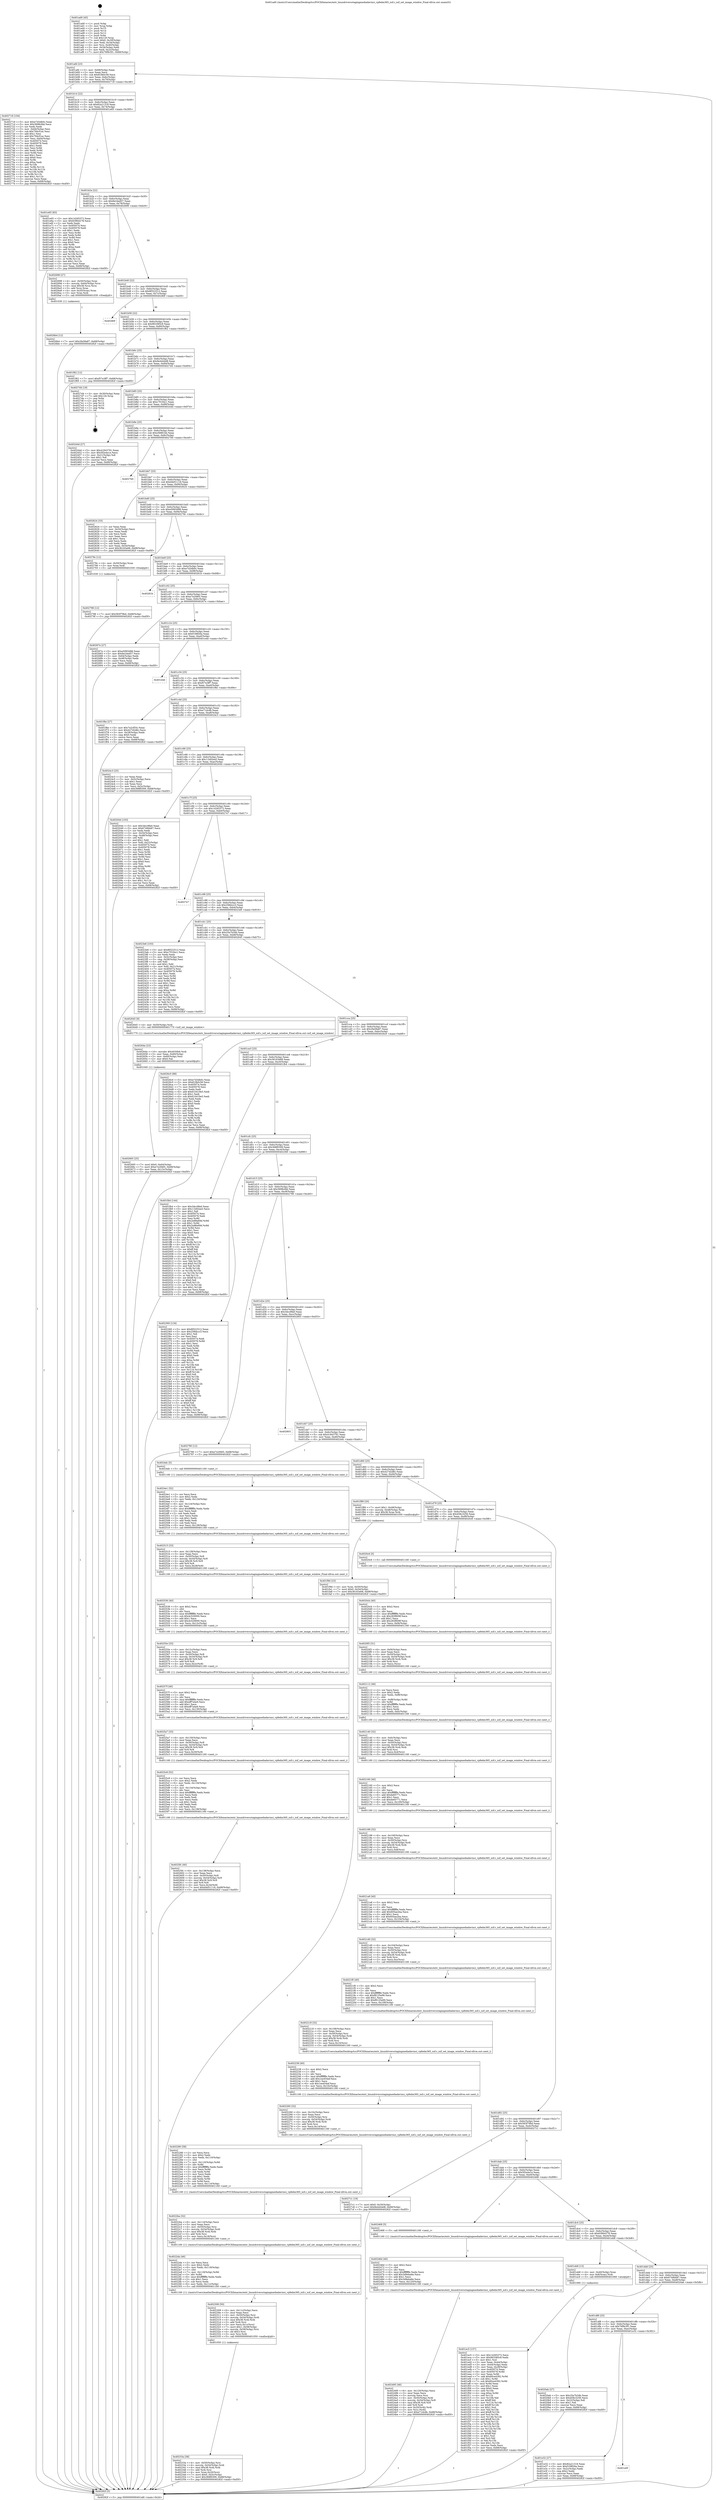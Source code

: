 digraph "0x401ad0" {
  label = "0x401ad0 (/mnt/c/Users/mathe/Desktop/tcc/POCII/binaries/extr_linuxdriversstagingmediadavinci_vpfedm365_isif.c_isif_set_image_window_Final-ollvm.out::main(0))"
  labelloc = "t"
  node[shape=record]

  Entry [label="",width=0.3,height=0.3,shape=circle,fillcolor=black,style=filled]
  "0x401afd" [label="{
     0x401afd [23]\l
     | [instrs]\l
     &nbsp;&nbsp;0x401afd \<+3\>: mov -0x68(%rbp),%eax\l
     &nbsp;&nbsp;0x401b00 \<+2\>: mov %eax,%ecx\l
     &nbsp;&nbsp;0x401b02 \<+6\>: sub $0x81fb0c58,%ecx\l
     &nbsp;&nbsp;0x401b08 \<+3\>: mov %eax,-0x6c(%rbp)\l
     &nbsp;&nbsp;0x401b0b \<+3\>: mov %ecx,-0x70(%rbp)\l
     &nbsp;&nbsp;0x401b0e \<+6\>: je 0000000000402718 \<main+0xc48\>\l
  }"]
  "0x402718" [label="{
     0x402718 [104]\l
     | [instrs]\l
     &nbsp;&nbsp;0x402718 \<+5\>: mov $0xe7d3db0c,%eax\l
     &nbsp;&nbsp;0x40271d \<+5\>: mov $0x3698cfdd,%ecx\l
     &nbsp;&nbsp;0x402722 \<+2\>: xor %edx,%edx\l
     &nbsp;&nbsp;0x402724 \<+3\>: mov -0x64(%rbp),%esi\l
     &nbsp;&nbsp;0x402727 \<+6\>: sub $0x794cf1ac,%esi\l
     &nbsp;&nbsp;0x40272d \<+3\>: add $0x1,%esi\l
     &nbsp;&nbsp;0x402730 \<+6\>: add $0x794cf1ac,%esi\l
     &nbsp;&nbsp;0x402736 \<+3\>: mov %esi,-0x64(%rbp)\l
     &nbsp;&nbsp;0x402739 \<+7\>: mov 0x405074,%esi\l
     &nbsp;&nbsp;0x402740 \<+7\>: mov 0x405078,%edi\l
     &nbsp;&nbsp;0x402747 \<+3\>: sub $0x1,%edx\l
     &nbsp;&nbsp;0x40274a \<+3\>: mov %esi,%r8d\l
     &nbsp;&nbsp;0x40274d \<+3\>: add %edx,%r8d\l
     &nbsp;&nbsp;0x402750 \<+4\>: imul %r8d,%esi\l
     &nbsp;&nbsp;0x402754 \<+3\>: and $0x1,%esi\l
     &nbsp;&nbsp;0x402757 \<+3\>: cmp $0x0,%esi\l
     &nbsp;&nbsp;0x40275a \<+4\>: sete %r9b\l
     &nbsp;&nbsp;0x40275e \<+3\>: cmp $0xa,%edi\l
     &nbsp;&nbsp;0x402761 \<+4\>: setl %r10b\l
     &nbsp;&nbsp;0x402765 \<+3\>: mov %r9b,%r11b\l
     &nbsp;&nbsp;0x402768 \<+3\>: and %r10b,%r11b\l
     &nbsp;&nbsp;0x40276b \<+3\>: xor %r10b,%r9b\l
     &nbsp;&nbsp;0x40276e \<+3\>: or %r9b,%r11b\l
     &nbsp;&nbsp;0x402771 \<+4\>: test $0x1,%r11b\l
     &nbsp;&nbsp;0x402775 \<+3\>: cmovne %ecx,%eax\l
     &nbsp;&nbsp;0x402778 \<+3\>: mov %eax,-0x68(%rbp)\l
     &nbsp;&nbsp;0x40277b \<+5\>: jmp 000000000040282f \<main+0xd5f\>\l
  }"]
  "0x401b14" [label="{
     0x401b14 [22]\l
     | [instrs]\l
     &nbsp;&nbsp;0x401b14 \<+5\>: jmp 0000000000401b19 \<main+0x49\>\l
     &nbsp;&nbsp;0x401b19 \<+3\>: mov -0x6c(%rbp),%eax\l
     &nbsp;&nbsp;0x401b1c \<+5\>: sub $0x82a21318,%eax\l
     &nbsp;&nbsp;0x401b21 \<+3\>: mov %eax,-0x74(%rbp)\l
     &nbsp;&nbsp;0x401b24 \<+6\>: je 0000000000401e65 \<main+0x395\>\l
  }"]
  Exit [label="",width=0.3,height=0.3,shape=circle,fillcolor=black,style=filled,peripheries=2]
  "0x401e65" [label="{
     0x401e65 [83]\l
     | [instrs]\l
     &nbsp;&nbsp;0x401e65 \<+5\>: mov $0x14265372,%eax\l
     &nbsp;&nbsp;0x401e6a \<+5\>: mov $0x63964278,%ecx\l
     &nbsp;&nbsp;0x401e6f \<+2\>: xor %edx,%edx\l
     &nbsp;&nbsp;0x401e71 \<+7\>: mov 0x405074,%esi\l
     &nbsp;&nbsp;0x401e78 \<+7\>: mov 0x405078,%edi\l
     &nbsp;&nbsp;0x401e7f \<+3\>: sub $0x1,%edx\l
     &nbsp;&nbsp;0x401e82 \<+3\>: mov %esi,%r8d\l
     &nbsp;&nbsp;0x401e85 \<+3\>: add %edx,%r8d\l
     &nbsp;&nbsp;0x401e88 \<+4\>: imul %r8d,%esi\l
     &nbsp;&nbsp;0x401e8c \<+3\>: and $0x1,%esi\l
     &nbsp;&nbsp;0x401e8f \<+3\>: cmp $0x0,%esi\l
     &nbsp;&nbsp;0x401e92 \<+4\>: sete %r9b\l
     &nbsp;&nbsp;0x401e96 \<+3\>: cmp $0xa,%edi\l
     &nbsp;&nbsp;0x401e99 \<+4\>: setl %r10b\l
     &nbsp;&nbsp;0x401e9d \<+3\>: mov %r9b,%r11b\l
     &nbsp;&nbsp;0x401ea0 \<+3\>: and %r10b,%r11b\l
     &nbsp;&nbsp;0x401ea3 \<+3\>: xor %r10b,%r9b\l
     &nbsp;&nbsp;0x401ea6 \<+3\>: or %r9b,%r11b\l
     &nbsp;&nbsp;0x401ea9 \<+4\>: test $0x1,%r11b\l
     &nbsp;&nbsp;0x401ead \<+3\>: cmovne %ecx,%eax\l
     &nbsp;&nbsp;0x401eb0 \<+3\>: mov %eax,-0x68(%rbp)\l
     &nbsp;&nbsp;0x401eb3 \<+5\>: jmp 000000000040282f \<main+0xd5f\>\l
  }"]
  "0x401b2a" [label="{
     0x401b2a [22]\l
     | [instrs]\l
     &nbsp;&nbsp;0x401b2a \<+5\>: jmp 0000000000401b2f \<main+0x5f\>\l
     &nbsp;&nbsp;0x401b2f \<+3\>: mov -0x6c(%rbp),%eax\l
     &nbsp;&nbsp;0x401b32 \<+5\>: sub $0x8e24ed57,%eax\l
     &nbsp;&nbsp;0x401b37 \<+3\>: mov %eax,-0x78(%rbp)\l
     &nbsp;&nbsp;0x401b3a \<+6\>: je 0000000000402699 \<main+0xbc9\>\l
  }"]
  "0x402798" [label="{
     0x402798 [12]\l
     | [instrs]\l
     &nbsp;&nbsp;0x402798 \<+7\>: movl $0x583f79bd,-0x68(%rbp)\l
     &nbsp;&nbsp;0x40279f \<+5\>: jmp 000000000040282f \<main+0xd5f\>\l
  }"]
  "0x402699" [label="{
     0x402699 [27]\l
     | [instrs]\l
     &nbsp;&nbsp;0x402699 \<+4\>: mov -0x50(%rbp),%rax\l
     &nbsp;&nbsp;0x40269d \<+4\>: movslq -0x64(%rbp),%rcx\l
     &nbsp;&nbsp;0x4026a1 \<+4\>: imul $0x38,%rcx,%rcx\l
     &nbsp;&nbsp;0x4026a5 \<+3\>: add %rcx,%rax\l
     &nbsp;&nbsp;0x4026a8 \<+4\>: mov 0x20(%rax),%rax\l
     &nbsp;&nbsp;0x4026ac \<+3\>: mov %rax,%rdi\l
     &nbsp;&nbsp;0x4026af \<+5\>: call 0000000000401030 \<free@plt\>\l
     | [calls]\l
     &nbsp;&nbsp;0x401030 \{1\} (unknown)\l
  }"]
  "0x401b40" [label="{
     0x401b40 [22]\l
     | [instrs]\l
     &nbsp;&nbsp;0x401b40 \<+5\>: jmp 0000000000401b45 \<main+0x75\>\l
     &nbsp;&nbsp;0x401b45 \<+3\>: mov -0x6c(%rbp),%eax\l
     &nbsp;&nbsp;0x401b48 \<+5\>: sub $0x8f322512,%eax\l
     &nbsp;&nbsp;0x401b4d \<+3\>: mov %eax,-0x7c(%rbp)\l
     &nbsp;&nbsp;0x401b50 \<+6\>: je 000000000040280f \<main+0xd3f\>\l
  }"]
  "0x4026b4" [label="{
     0x4026b4 [12]\l
     | [instrs]\l
     &nbsp;&nbsp;0x4026b4 \<+7\>: movl $0x2fa58a87,-0x68(%rbp)\l
     &nbsp;&nbsp;0x4026bb \<+5\>: jmp 000000000040282f \<main+0xd5f\>\l
  }"]
  "0x40280f" [label="{
     0x40280f\l
  }", style=dashed]
  "0x401b56" [label="{
     0x401b56 [22]\l
     | [instrs]\l
     &nbsp;&nbsp;0x401b56 \<+5\>: jmp 0000000000401b5b \<main+0x8b\>\l
     &nbsp;&nbsp;0x401b5b \<+3\>: mov -0x6c(%rbp),%eax\l
     &nbsp;&nbsp;0x401b5e \<+5\>: sub $0x963385c9,%eax\l
     &nbsp;&nbsp;0x401b63 \<+3\>: mov %eax,-0x80(%rbp)\l
     &nbsp;&nbsp;0x401b66 \<+6\>: je 0000000000401f62 \<main+0x492\>\l
  }"]
  "0x402665" [label="{
     0x402665 [25]\l
     | [instrs]\l
     &nbsp;&nbsp;0x402665 \<+7\>: movl $0x0,-0x64(%rbp)\l
     &nbsp;&nbsp;0x40266c \<+7\>: movl $0xe7e2f465,-0x68(%rbp)\l
     &nbsp;&nbsp;0x402673 \<+6\>: mov %eax,-0x13c(%rbp)\l
     &nbsp;&nbsp;0x402679 \<+5\>: jmp 000000000040282f \<main+0xd5f\>\l
  }"]
  "0x401f62" [label="{
     0x401f62 [12]\l
     | [instrs]\l
     &nbsp;&nbsp;0x401f62 \<+7\>: movl $0xf57e3ff7,-0x68(%rbp)\l
     &nbsp;&nbsp;0x401f69 \<+5\>: jmp 000000000040282f \<main+0xd5f\>\l
  }"]
  "0x401b6c" [label="{
     0x401b6c [25]\l
     | [instrs]\l
     &nbsp;&nbsp;0x401b6c \<+5\>: jmp 0000000000401b71 \<main+0xa1\>\l
     &nbsp;&nbsp;0x401b71 \<+3\>: mov -0x6c(%rbp),%eax\l
     &nbsp;&nbsp;0x401b74 \<+5\>: sub $0x9e4444d8,%eax\l
     &nbsp;&nbsp;0x401b79 \<+6\>: mov %eax,-0x84(%rbp)\l
     &nbsp;&nbsp;0x401b7f \<+6\>: je 00000000004027d4 \<main+0xd04\>\l
  }"]
  "0x40264e" [label="{
     0x40264e [23]\l
     | [instrs]\l
     &nbsp;&nbsp;0x40264e \<+10\>: movabs $0x4030b6,%rdi\l
     &nbsp;&nbsp;0x402658 \<+3\>: mov %eax,-0x60(%rbp)\l
     &nbsp;&nbsp;0x40265b \<+3\>: mov -0x60(%rbp),%esi\l
     &nbsp;&nbsp;0x40265e \<+2\>: mov $0x0,%al\l
     &nbsp;&nbsp;0x402660 \<+5\>: call 0000000000401040 \<printf@plt\>\l
     | [calls]\l
     &nbsp;&nbsp;0x401040 \{1\} (unknown)\l
  }"]
  "0x4027d4" [label="{
     0x4027d4 [19]\l
     | [instrs]\l
     &nbsp;&nbsp;0x4027d4 \<+3\>: mov -0x30(%rbp),%eax\l
     &nbsp;&nbsp;0x4027d7 \<+7\>: add $0x120,%rsp\l
     &nbsp;&nbsp;0x4027de \<+1\>: pop %rbx\l
     &nbsp;&nbsp;0x4027df \<+2\>: pop %r12\l
     &nbsp;&nbsp;0x4027e1 \<+2\>: pop %r14\l
     &nbsp;&nbsp;0x4027e3 \<+2\>: pop %r15\l
     &nbsp;&nbsp;0x4027e5 \<+1\>: pop %rbp\l
     &nbsp;&nbsp;0x4027e6 \<+1\>: ret\l
  }"]
  "0x401b85" [label="{
     0x401b85 [25]\l
     | [instrs]\l
     &nbsp;&nbsp;0x401b85 \<+5\>: jmp 0000000000401b8a \<main+0xba\>\l
     &nbsp;&nbsp;0x401b8a \<+3\>: mov -0x6c(%rbp),%eax\l
     &nbsp;&nbsp;0x401b8d \<+5\>: sub $0xc7f104c1,%eax\l
     &nbsp;&nbsp;0x401b92 \<+6\>: mov %eax,-0x88(%rbp)\l
     &nbsp;&nbsp;0x401b98 \<+6\>: je 000000000040244d \<main+0x97d\>\l
  }"]
  "0x4025fc" [label="{
     0x4025fc [40]\l
     | [instrs]\l
     &nbsp;&nbsp;0x4025fc \<+6\>: mov -0x138(%rbp),%ecx\l
     &nbsp;&nbsp;0x402602 \<+3\>: imul %eax,%ecx\l
     &nbsp;&nbsp;0x402605 \<+4\>: mov -0x50(%rbp),%r8\l
     &nbsp;&nbsp;0x402609 \<+4\>: movslq -0x54(%rbp),%r9\l
     &nbsp;&nbsp;0x40260d \<+4\>: imul $0x38,%r9,%r9\l
     &nbsp;&nbsp;0x402611 \<+3\>: add %r9,%r8\l
     &nbsp;&nbsp;0x402614 \<+4\>: mov %ecx,0x34(%r8)\l
     &nbsp;&nbsp;0x402618 \<+7\>: movl $0xd4d51118,-0x68(%rbp)\l
     &nbsp;&nbsp;0x40261f \<+5\>: jmp 000000000040282f \<main+0xd5f\>\l
  }"]
  "0x40244d" [label="{
     0x40244d [27]\l
     | [instrs]\l
     &nbsp;&nbsp;0x40244d \<+5\>: mov $0x41843791,%eax\l
     &nbsp;&nbsp;0x402452 \<+5\>: mov $0x5f2e4a1e,%ecx\l
     &nbsp;&nbsp;0x402457 \<+3\>: mov -0x21(%rbp),%dl\l
     &nbsp;&nbsp;0x40245a \<+3\>: test $0x1,%dl\l
     &nbsp;&nbsp;0x40245d \<+3\>: cmovne %ecx,%eax\l
     &nbsp;&nbsp;0x402460 \<+3\>: mov %eax,-0x68(%rbp)\l
     &nbsp;&nbsp;0x402463 \<+5\>: jmp 000000000040282f \<main+0xd5f\>\l
  }"]
  "0x401b9e" [label="{
     0x401b9e [25]\l
     | [instrs]\l
     &nbsp;&nbsp;0x401b9e \<+5\>: jmp 0000000000401ba3 \<main+0xd3\>\l
     &nbsp;&nbsp;0x401ba3 \<+3\>: mov -0x6c(%rbp),%eax\l
     &nbsp;&nbsp;0x401ba6 \<+5\>: sub $0xcf4881bb,%eax\l
     &nbsp;&nbsp;0x401bab \<+6\>: mov %eax,-0x8c(%rbp)\l
     &nbsp;&nbsp;0x401bb1 \<+6\>: je 00000000004027b0 \<main+0xce0\>\l
  }"]
  "0x4025c8" [label="{
     0x4025c8 [52]\l
     | [instrs]\l
     &nbsp;&nbsp;0x4025c8 \<+2\>: xor %ecx,%ecx\l
     &nbsp;&nbsp;0x4025ca \<+5\>: mov $0x2,%edx\l
     &nbsp;&nbsp;0x4025cf \<+6\>: mov %edx,-0x134(%rbp)\l
     &nbsp;&nbsp;0x4025d5 \<+1\>: cltd\l
     &nbsp;&nbsp;0x4025d6 \<+6\>: mov -0x134(%rbp),%esi\l
     &nbsp;&nbsp;0x4025dc \<+2\>: idiv %esi\l
     &nbsp;&nbsp;0x4025de \<+6\>: imul $0xfffffffe,%edx,%edx\l
     &nbsp;&nbsp;0x4025e4 \<+2\>: mov %ecx,%edi\l
     &nbsp;&nbsp;0x4025e6 \<+2\>: sub %edx,%edi\l
     &nbsp;&nbsp;0x4025e8 \<+2\>: mov %ecx,%edx\l
     &nbsp;&nbsp;0x4025ea \<+3\>: sub $0x1,%edx\l
     &nbsp;&nbsp;0x4025ed \<+2\>: add %edx,%edi\l
     &nbsp;&nbsp;0x4025ef \<+2\>: sub %edi,%ecx\l
     &nbsp;&nbsp;0x4025f1 \<+6\>: mov %ecx,-0x138(%rbp)\l
     &nbsp;&nbsp;0x4025f7 \<+5\>: call 0000000000401160 \<next_i\>\l
     | [calls]\l
     &nbsp;&nbsp;0x401160 \{1\} (/mnt/c/Users/mathe/Desktop/tcc/POCII/binaries/extr_linuxdriversstagingmediadavinci_vpfedm365_isif.c_isif_set_image_window_Final-ollvm.out::next_i)\l
  }"]
  "0x4027b0" [label="{
     0x4027b0\l
  }", style=dashed]
  "0x401bb7" [label="{
     0x401bb7 [25]\l
     | [instrs]\l
     &nbsp;&nbsp;0x401bb7 \<+5\>: jmp 0000000000401bbc \<main+0xec\>\l
     &nbsp;&nbsp;0x401bbc \<+3\>: mov -0x6c(%rbp),%eax\l
     &nbsp;&nbsp;0x401bbf \<+5\>: sub $0xd4d51118,%eax\l
     &nbsp;&nbsp;0x401bc4 \<+6\>: mov %eax,-0x90(%rbp)\l
     &nbsp;&nbsp;0x401bca \<+6\>: je 0000000000402624 \<main+0xb54\>\l
  }"]
  "0x4025a7" [label="{
     0x4025a7 [33]\l
     | [instrs]\l
     &nbsp;&nbsp;0x4025a7 \<+6\>: mov -0x130(%rbp),%ecx\l
     &nbsp;&nbsp;0x4025ad \<+3\>: imul %eax,%ecx\l
     &nbsp;&nbsp;0x4025b0 \<+4\>: mov -0x50(%rbp),%r8\l
     &nbsp;&nbsp;0x4025b4 \<+4\>: movslq -0x54(%rbp),%r9\l
     &nbsp;&nbsp;0x4025b8 \<+4\>: imul $0x38,%r9,%r9\l
     &nbsp;&nbsp;0x4025bc \<+3\>: add %r9,%r8\l
     &nbsp;&nbsp;0x4025bf \<+4\>: mov %ecx,0x30(%r8)\l
     &nbsp;&nbsp;0x4025c3 \<+5\>: call 0000000000401160 \<next_i\>\l
     | [calls]\l
     &nbsp;&nbsp;0x401160 \{1\} (/mnt/c/Users/mathe/Desktop/tcc/POCII/binaries/extr_linuxdriversstagingmediadavinci_vpfedm365_isif.c_isif_set_image_window_Final-ollvm.out::next_i)\l
  }"]
  "0x402624" [label="{
     0x402624 [33]\l
     | [instrs]\l
     &nbsp;&nbsp;0x402624 \<+2\>: xor %eax,%eax\l
     &nbsp;&nbsp;0x402626 \<+3\>: mov -0x54(%rbp),%ecx\l
     &nbsp;&nbsp;0x402629 \<+2\>: mov %eax,%edx\l
     &nbsp;&nbsp;0x40262b \<+2\>: sub %ecx,%edx\l
     &nbsp;&nbsp;0x40262d \<+2\>: mov %eax,%ecx\l
     &nbsp;&nbsp;0x40262f \<+3\>: sub $0x1,%ecx\l
     &nbsp;&nbsp;0x402632 \<+2\>: add %ecx,%edx\l
     &nbsp;&nbsp;0x402634 \<+2\>: sub %edx,%eax\l
     &nbsp;&nbsp;0x402636 \<+3\>: mov %eax,-0x54(%rbp)\l
     &nbsp;&nbsp;0x402639 \<+7\>: movl $0x36163e68,-0x68(%rbp)\l
     &nbsp;&nbsp;0x402640 \<+5\>: jmp 000000000040282f \<main+0xd5f\>\l
  }"]
  "0x401bd0" [label="{
     0x401bd0 [25]\l
     | [instrs]\l
     &nbsp;&nbsp;0x401bd0 \<+5\>: jmp 0000000000401bd5 \<main+0x105\>\l
     &nbsp;&nbsp;0x401bd5 \<+3\>: mov -0x6c(%rbp),%eax\l
     &nbsp;&nbsp;0x401bd8 \<+5\>: sub $0xe5993d98,%eax\l
     &nbsp;&nbsp;0x401bdd \<+6\>: mov %eax,-0x94(%rbp)\l
     &nbsp;&nbsp;0x401be3 \<+6\>: je 000000000040278c \<main+0xcbc\>\l
  }"]
  "0x40257f" [label="{
     0x40257f [40]\l
     | [instrs]\l
     &nbsp;&nbsp;0x40257f \<+5\>: mov $0x2,%ecx\l
     &nbsp;&nbsp;0x402584 \<+1\>: cltd\l
     &nbsp;&nbsp;0x402585 \<+2\>: idiv %ecx\l
     &nbsp;&nbsp;0x402587 \<+6\>: imul $0xfffffffe,%edx,%ecx\l
     &nbsp;&nbsp;0x40258d \<+6\>: add $0xeff7a4e9,%ecx\l
     &nbsp;&nbsp;0x402593 \<+3\>: add $0x1,%ecx\l
     &nbsp;&nbsp;0x402596 \<+6\>: sub $0xeff7a4e9,%ecx\l
     &nbsp;&nbsp;0x40259c \<+6\>: mov %ecx,-0x130(%rbp)\l
     &nbsp;&nbsp;0x4025a2 \<+5\>: call 0000000000401160 \<next_i\>\l
     | [calls]\l
     &nbsp;&nbsp;0x401160 \{1\} (/mnt/c/Users/mathe/Desktop/tcc/POCII/binaries/extr_linuxdriversstagingmediadavinci_vpfedm365_isif.c_isif_set_image_window_Final-ollvm.out::next_i)\l
  }"]
  "0x40278c" [label="{
     0x40278c [12]\l
     | [instrs]\l
     &nbsp;&nbsp;0x40278c \<+4\>: mov -0x50(%rbp),%rax\l
     &nbsp;&nbsp;0x402790 \<+3\>: mov %rax,%rdi\l
     &nbsp;&nbsp;0x402793 \<+5\>: call 0000000000401030 \<free@plt\>\l
     | [calls]\l
     &nbsp;&nbsp;0x401030 \{1\} (unknown)\l
  }"]
  "0x401be9" [label="{
     0x401be9 [25]\l
     | [instrs]\l
     &nbsp;&nbsp;0x401be9 \<+5\>: jmp 0000000000401bee \<main+0x11e\>\l
     &nbsp;&nbsp;0x401bee \<+3\>: mov -0x6c(%rbp),%eax\l
     &nbsp;&nbsp;0x401bf1 \<+5\>: sub $0xe7d3db0c,%eax\l
     &nbsp;&nbsp;0x401bf6 \<+6\>: mov %eax,-0x98(%rbp)\l
     &nbsp;&nbsp;0x401bfc \<+6\>: je 000000000040281b \<main+0xd4b\>\l
  }"]
  "0x40255e" [label="{
     0x40255e [33]\l
     | [instrs]\l
     &nbsp;&nbsp;0x40255e \<+6\>: mov -0x12c(%rbp),%ecx\l
     &nbsp;&nbsp;0x402564 \<+3\>: imul %eax,%ecx\l
     &nbsp;&nbsp;0x402567 \<+4\>: mov -0x50(%rbp),%r8\l
     &nbsp;&nbsp;0x40256b \<+4\>: movslq -0x54(%rbp),%r9\l
     &nbsp;&nbsp;0x40256f \<+4\>: imul $0x38,%r9,%r9\l
     &nbsp;&nbsp;0x402573 \<+3\>: add %r9,%r8\l
     &nbsp;&nbsp;0x402576 \<+4\>: mov %ecx,0x2c(%r8)\l
     &nbsp;&nbsp;0x40257a \<+5\>: call 0000000000401160 \<next_i\>\l
     | [calls]\l
     &nbsp;&nbsp;0x401160 \{1\} (/mnt/c/Users/mathe/Desktop/tcc/POCII/binaries/extr_linuxdriversstagingmediadavinci_vpfedm365_isif.c_isif_set_image_window_Final-ollvm.out::next_i)\l
  }"]
  "0x40281b" [label="{
     0x40281b\l
  }", style=dashed]
  "0x401c02" [label="{
     0x401c02 [25]\l
     | [instrs]\l
     &nbsp;&nbsp;0x401c02 \<+5\>: jmp 0000000000401c07 \<main+0x137\>\l
     &nbsp;&nbsp;0x401c07 \<+3\>: mov -0x6c(%rbp),%eax\l
     &nbsp;&nbsp;0x401c0a \<+5\>: sub $0xe7e2f465,%eax\l
     &nbsp;&nbsp;0x401c0f \<+6\>: mov %eax,-0x9c(%rbp)\l
     &nbsp;&nbsp;0x401c15 \<+6\>: je 000000000040267e \<main+0xbae\>\l
  }"]
  "0x402536" [label="{
     0x402536 [40]\l
     | [instrs]\l
     &nbsp;&nbsp;0x402536 \<+5\>: mov $0x2,%ecx\l
     &nbsp;&nbsp;0x40253b \<+1\>: cltd\l
     &nbsp;&nbsp;0x40253c \<+2\>: idiv %ecx\l
     &nbsp;&nbsp;0x40253e \<+6\>: imul $0xfffffffe,%edx,%ecx\l
     &nbsp;&nbsp;0x402544 \<+6\>: sub $0x4c529000,%ecx\l
     &nbsp;&nbsp;0x40254a \<+3\>: add $0x1,%ecx\l
     &nbsp;&nbsp;0x40254d \<+6\>: add $0x4c529000,%ecx\l
     &nbsp;&nbsp;0x402553 \<+6\>: mov %ecx,-0x12c(%rbp)\l
     &nbsp;&nbsp;0x402559 \<+5\>: call 0000000000401160 \<next_i\>\l
     | [calls]\l
     &nbsp;&nbsp;0x401160 \{1\} (/mnt/c/Users/mathe/Desktop/tcc/POCII/binaries/extr_linuxdriversstagingmediadavinci_vpfedm365_isif.c_isif_set_image_window_Final-ollvm.out::next_i)\l
  }"]
  "0x40267e" [label="{
     0x40267e [27]\l
     | [instrs]\l
     &nbsp;&nbsp;0x40267e \<+5\>: mov $0xe5993d98,%eax\l
     &nbsp;&nbsp;0x402683 \<+5\>: mov $0x8e24ed57,%ecx\l
     &nbsp;&nbsp;0x402688 \<+3\>: mov -0x64(%rbp),%edx\l
     &nbsp;&nbsp;0x40268b \<+3\>: cmp -0x48(%rbp),%edx\l
     &nbsp;&nbsp;0x40268e \<+3\>: cmovl %ecx,%eax\l
     &nbsp;&nbsp;0x402691 \<+3\>: mov %eax,-0x68(%rbp)\l
     &nbsp;&nbsp;0x402694 \<+5\>: jmp 000000000040282f \<main+0xd5f\>\l
  }"]
  "0x401c1b" [label="{
     0x401c1b [25]\l
     | [instrs]\l
     &nbsp;&nbsp;0x401c1b \<+5\>: jmp 0000000000401c20 \<main+0x150\>\l
     &nbsp;&nbsp;0x401c20 \<+3\>: mov -0x6c(%rbp),%eax\l
     &nbsp;&nbsp;0x401c23 \<+5\>: sub $0xf108f26a,%eax\l
     &nbsp;&nbsp;0x401c28 \<+6\>: mov %eax,-0xa0(%rbp)\l
     &nbsp;&nbsp;0x401c2e \<+6\>: je 0000000000401e4d \<main+0x37d\>\l
  }"]
  "0x402515" [label="{
     0x402515 [33]\l
     | [instrs]\l
     &nbsp;&nbsp;0x402515 \<+6\>: mov -0x128(%rbp),%ecx\l
     &nbsp;&nbsp;0x40251b \<+3\>: imul %eax,%ecx\l
     &nbsp;&nbsp;0x40251e \<+4\>: mov -0x50(%rbp),%r8\l
     &nbsp;&nbsp;0x402522 \<+4\>: movslq -0x54(%rbp),%r9\l
     &nbsp;&nbsp;0x402526 \<+4\>: imul $0x38,%r9,%r9\l
     &nbsp;&nbsp;0x40252a \<+3\>: add %r9,%r8\l
     &nbsp;&nbsp;0x40252d \<+4\>: mov %ecx,0x28(%r8)\l
     &nbsp;&nbsp;0x402531 \<+5\>: call 0000000000401160 \<next_i\>\l
     | [calls]\l
     &nbsp;&nbsp;0x401160 \{1\} (/mnt/c/Users/mathe/Desktop/tcc/POCII/binaries/extr_linuxdriversstagingmediadavinci_vpfedm365_isif.c_isif_set_image_window_Final-ollvm.out::next_i)\l
  }"]
  "0x401e4d" [label="{
     0x401e4d\l
  }", style=dashed]
  "0x401c34" [label="{
     0x401c34 [25]\l
     | [instrs]\l
     &nbsp;&nbsp;0x401c34 \<+5\>: jmp 0000000000401c39 \<main+0x169\>\l
     &nbsp;&nbsp;0x401c39 \<+3\>: mov -0x6c(%rbp),%eax\l
     &nbsp;&nbsp;0x401c3c \<+5\>: sub $0xf57e3ff7,%eax\l
     &nbsp;&nbsp;0x401c41 \<+6\>: mov %eax,-0xa4(%rbp)\l
     &nbsp;&nbsp;0x401c47 \<+6\>: je 0000000000401f6e \<main+0x49e\>\l
  }"]
  "0x4024e1" [label="{
     0x4024e1 [52]\l
     | [instrs]\l
     &nbsp;&nbsp;0x4024e1 \<+2\>: xor %ecx,%ecx\l
     &nbsp;&nbsp;0x4024e3 \<+5\>: mov $0x2,%edx\l
     &nbsp;&nbsp;0x4024e8 \<+6\>: mov %edx,-0x124(%rbp)\l
     &nbsp;&nbsp;0x4024ee \<+1\>: cltd\l
     &nbsp;&nbsp;0x4024ef \<+6\>: mov -0x124(%rbp),%esi\l
     &nbsp;&nbsp;0x4024f5 \<+2\>: idiv %esi\l
     &nbsp;&nbsp;0x4024f7 \<+6\>: imul $0xfffffffe,%edx,%edx\l
     &nbsp;&nbsp;0x4024fd \<+2\>: mov %ecx,%edi\l
     &nbsp;&nbsp;0x4024ff \<+2\>: sub %edx,%edi\l
     &nbsp;&nbsp;0x402501 \<+2\>: mov %ecx,%edx\l
     &nbsp;&nbsp;0x402503 \<+3\>: sub $0x1,%edx\l
     &nbsp;&nbsp;0x402506 \<+2\>: add %edx,%edi\l
     &nbsp;&nbsp;0x402508 \<+2\>: sub %edi,%ecx\l
     &nbsp;&nbsp;0x40250a \<+6\>: mov %ecx,-0x128(%rbp)\l
     &nbsp;&nbsp;0x402510 \<+5\>: call 0000000000401160 \<next_i\>\l
     | [calls]\l
     &nbsp;&nbsp;0x401160 \{1\} (/mnt/c/Users/mathe/Desktop/tcc/POCII/binaries/extr_linuxdriversstagingmediadavinci_vpfedm365_isif.c_isif_set_image_window_Final-ollvm.out::next_i)\l
  }"]
  "0x401f6e" [label="{
     0x401f6e [27]\l
     | [instrs]\l
     &nbsp;&nbsp;0x401f6e \<+5\>: mov $0x7e2cf55c,%eax\l
     &nbsp;&nbsp;0x401f73 \<+5\>: mov $0x427d2d6c,%ecx\l
     &nbsp;&nbsp;0x401f78 \<+3\>: mov -0x28(%rbp),%edx\l
     &nbsp;&nbsp;0x401f7b \<+3\>: cmp $0x0,%edx\l
     &nbsp;&nbsp;0x401f7e \<+3\>: cmove %ecx,%eax\l
     &nbsp;&nbsp;0x401f81 \<+3\>: mov %eax,-0x68(%rbp)\l
     &nbsp;&nbsp;0x401f84 \<+5\>: jmp 000000000040282f \<main+0xd5f\>\l
  }"]
  "0x401c4d" [label="{
     0x401c4d [25]\l
     | [instrs]\l
     &nbsp;&nbsp;0x401c4d \<+5\>: jmp 0000000000401c52 \<main+0x182\>\l
     &nbsp;&nbsp;0x401c52 \<+3\>: mov -0x6c(%rbp),%eax\l
     &nbsp;&nbsp;0x401c55 \<+5\>: sub $0xe71dcdb,%eax\l
     &nbsp;&nbsp;0x401c5a \<+6\>: mov %eax,-0xa8(%rbp)\l
     &nbsp;&nbsp;0x401c60 \<+6\>: je 00000000004024c3 \<main+0x9f3\>\l
  }"]
  "0x402495" [label="{
     0x402495 [46]\l
     | [instrs]\l
     &nbsp;&nbsp;0x402495 \<+6\>: mov -0x120(%rbp),%ecx\l
     &nbsp;&nbsp;0x40249b \<+3\>: imul %eax,%ecx\l
     &nbsp;&nbsp;0x40249e \<+3\>: movslq %ecx,%rsi\l
     &nbsp;&nbsp;0x4024a1 \<+4\>: mov -0x50(%rbp),%rdi\l
     &nbsp;&nbsp;0x4024a5 \<+4\>: movslq -0x54(%rbp),%r8\l
     &nbsp;&nbsp;0x4024a9 \<+4\>: imul $0x38,%r8,%r8\l
     &nbsp;&nbsp;0x4024ad \<+3\>: add %r8,%rdi\l
     &nbsp;&nbsp;0x4024b0 \<+4\>: mov 0x20(%rdi),%rdi\l
     &nbsp;&nbsp;0x4024b4 \<+3\>: mov %rsi,(%rdi)\l
     &nbsp;&nbsp;0x4024b7 \<+7\>: movl $0xe71dcdb,-0x68(%rbp)\l
     &nbsp;&nbsp;0x4024be \<+5\>: jmp 000000000040282f \<main+0xd5f\>\l
  }"]
  "0x4024c3" [label="{
     0x4024c3 [25]\l
     | [instrs]\l
     &nbsp;&nbsp;0x4024c3 \<+2\>: xor %eax,%eax\l
     &nbsp;&nbsp;0x4024c5 \<+3\>: mov -0x5c(%rbp),%ecx\l
     &nbsp;&nbsp;0x4024c8 \<+3\>: sub $0x1,%eax\l
     &nbsp;&nbsp;0x4024cb \<+2\>: sub %eax,%ecx\l
     &nbsp;&nbsp;0x4024cd \<+3\>: mov %ecx,-0x5c(%rbp)\l
     &nbsp;&nbsp;0x4024d0 \<+7\>: movl $0x368f0309,-0x68(%rbp)\l
     &nbsp;&nbsp;0x4024d7 \<+5\>: jmp 000000000040282f \<main+0xd5f\>\l
  }"]
  "0x401c66" [label="{
     0x401c66 [25]\l
     | [instrs]\l
     &nbsp;&nbsp;0x401c66 \<+5\>: jmp 0000000000401c6b \<main+0x19b\>\l
     &nbsp;&nbsp;0x401c6b \<+3\>: mov -0x6c(%rbp),%eax\l
     &nbsp;&nbsp;0x401c6e \<+5\>: sub $0x11b92ea5,%eax\l
     &nbsp;&nbsp;0x401c73 \<+6\>: mov %eax,-0xac(%rbp)\l
     &nbsp;&nbsp;0x401c79 \<+6\>: je 0000000000402044 \<main+0x574\>\l
  }"]
  "0x40246d" [label="{
     0x40246d [40]\l
     | [instrs]\l
     &nbsp;&nbsp;0x40246d \<+5\>: mov $0x2,%ecx\l
     &nbsp;&nbsp;0x402472 \<+1\>: cltd\l
     &nbsp;&nbsp;0x402473 \<+2\>: idiv %ecx\l
     &nbsp;&nbsp;0x402475 \<+6\>: imul $0xfffffffe,%edx,%ecx\l
     &nbsp;&nbsp;0x40247b \<+6\>: add $0x3d9eba6e,%ecx\l
     &nbsp;&nbsp;0x402481 \<+3\>: add $0x1,%ecx\l
     &nbsp;&nbsp;0x402484 \<+6\>: sub $0x3d9eba6e,%ecx\l
     &nbsp;&nbsp;0x40248a \<+6\>: mov %ecx,-0x120(%rbp)\l
     &nbsp;&nbsp;0x402490 \<+5\>: call 0000000000401160 \<next_i\>\l
     | [calls]\l
     &nbsp;&nbsp;0x401160 \{1\} (/mnt/c/Users/mathe/Desktop/tcc/POCII/binaries/extr_linuxdriversstagingmediadavinci_vpfedm365_isif.c_isif_set_image_window_Final-ollvm.out::next_i)\l
  }"]
  "0x402044" [label="{
     0x402044 [103]\l
     | [instrs]\l
     &nbsp;&nbsp;0x402044 \<+5\>: mov $0x3dcc9fa0,%eax\l
     &nbsp;&nbsp;0x402049 \<+5\>: mov $0x6749bb87,%ecx\l
     &nbsp;&nbsp;0x40204e \<+2\>: xor %edx,%edx\l
     &nbsp;&nbsp;0x402050 \<+3\>: mov -0x54(%rbp),%esi\l
     &nbsp;&nbsp;0x402053 \<+3\>: cmp -0x48(%rbp),%esi\l
     &nbsp;&nbsp;0x402056 \<+4\>: setl %dil\l
     &nbsp;&nbsp;0x40205a \<+4\>: and $0x1,%dil\l
     &nbsp;&nbsp;0x40205e \<+4\>: mov %dil,-0x22(%rbp)\l
     &nbsp;&nbsp;0x402062 \<+7\>: mov 0x405074,%esi\l
     &nbsp;&nbsp;0x402069 \<+8\>: mov 0x405078,%r8d\l
     &nbsp;&nbsp;0x402071 \<+3\>: sub $0x1,%edx\l
     &nbsp;&nbsp;0x402074 \<+3\>: mov %esi,%r9d\l
     &nbsp;&nbsp;0x402077 \<+3\>: add %edx,%r9d\l
     &nbsp;&nbsp;0x40207a \<+4\>: imul %r9d,%esi\l
     &nbsp;&nbsp;0x40207e \<+3\>: and $0x1,%esi\l
     &nbsp;&nbsp;0x402081 \<+3\>: cmp $0x0,%esi\l
     &nbsp;&nbsp;0x402084 \<+4\>: sete %dil\l
     &nbsp;&nbsp;0x402088 \<+4\>: cmp $0xa,%r8d\l
     &nbsp;&nbsp;0x40208c \<+4\>: setl %r10b\l
     &nbsp;&nbsp;0x402090 \<+3\>: mov %dil,%r11b\l
     &nbsp;&nbsp;0x402093 \<+3\>: and %r10b,%r11b\l
     &nbsp;&nbsp;0x402096 \<+3\>: xor %r10b,%dil\l
     &nbsp;&nbsp;0x402099 \<+3\>: or %dil,%r11b\l
     &nbsp;&nbsp;0x40209c \<+4\>: test $0x1,%r11b\l
     &nbsp;&nbsp;0x4020a0 \<+3\>: cmovne %ecx,%eax\l
     &nbsp;&nbsp;0x4020a3 \<+3\>: mov %eax,-0x68(%rbp)\l
     &nbsp;&nbsp;0x4020a6 \<+5\>: jmp 000000000040282f \<main+0xd5f\>\l
  }"]
  "0x401c7f" [label="{
     0x401c7f [25]\l
     | [instrs]\l
     &nbsp;&nbsp;0x401c7f \<+5\>: jmp 0000000000401c84 \<main+0x1b4\>\l
     &nbsp;&nbsp;0x401c84 \<+3\>: mov -0x6c(%rbp),%eax\l
     &nbsp;&nbsp;0x401c87 \<+5\>: sub $0x14265372,%eax\l
     &nbsp;&nbsp;0x401c8c \<+6\>: mov %eax,-0xb0(%rbp)\l
     &nbsp;&nbsp;0x401c92 \<+6\>: je 00000000004027e7 \<main+0xd17\>\l
  }"]
  "0x40233a" [label="{
     0x40233a [38]\l
     | [instrs]\l
     &nbsp;&nbsp;0x40233a \<+4\>: mov -0x50(%rbp),%rsi\l
     &nbsp;&nbsp;0x40233e \<+4\>: movslq -0x54(%rbp),%rdi\l
     &nbsp;&nbsp;0x402342 \<+4\>: imul $0x38,%rdi,%rdi\l
     &nbsp;&nbsp;0x402346 \<+3\>: add %rdi,%rsi\l
     &nbsp;&nbsp;0x402349 \<+4\>: mov %rax,0x20(%rsi)\l
     &nbsp;&nbsp;0x40234d \<+7\>: movl $0x0,-0x5c(%rbp)\l
     &nbsp;&nbsp;0x402354 \<+7\>: movl $0x368f0309,-0x68(%rbp)\l
     &nbsp;&nbsp;0x40235b \<+5\>: jmp 000000000040282f \<main+0xd5f\>\l
  }"]
  "0x4027e7" [label="{
     0x4027e7\l
  }", style=dashed]
  "0x401c98" [label="{
     0x401c98 [25]\l
     | [instrs]\l
     &nbsp;&nbsp;0x401c98 \<+5\>: jmp 0000000000401c9d \<main+0x1cd\>\l
     &nbsp;&nbsp;0x401c9d \<+3\>: mov -0x6c(%rbp),%eax\l
     &nbsp;&nbsp;0x401ca0 \<+5\>: sub $0x258dccc3,%eax\l
     &nbsp;&nbsp;0x401ca5 \<+6\>: mov %eax,-0xb4(%rbp)\l
     &nbsp;&nbsp;0x401cab \<+6\>: je 00000000004023e6 \<main+0x916\>\l
  }"]
  "0x402308" [label="{
     0x402308 [50]\l
     | [instrs]\l
     &nbsp;&nbsp;0x402308 \<+6\>: mov -0x11c(%rbp),%ecx\l
     &nbsp;&nbsp;0x40230e \<+3\>: imul %eax,%ecx\l
     &nbsp;&nbsp;0x402311 \<+4\>: mov -0x50(%rbp),%rsi\l
     &nbsp;&nbsp;0x402315 \<+4\>: movslq -0x54(%rbp),%rdi\l
     &nbsp;&nbsp;0x402319 \<+4\>: imul $0x38,%rdi,%rdi\l
     &nbsp;&nbsp;0x40231d \<+3\>: add %rdi,%rsi\l
     &nbsp;&nbsp;0x402320 \<+3\>: mov %ecx,0x1c(%rsi)\l
     &nbsp;&nbsp;0x402323 \<+7\>: movl $0x1,-0x58(%rbp)\l
     &nbsp;&nbsp;0x40232a \<+4\>: movslq -0x58(%rbp),%rsi\l
     &nbsp;&nbsp;0x40232e \<+4\>: shl $0x3,%rsi\l
     &nbsp;&nbsp;0x402332 \<+3\>: mov %rsi,%rdi\l
     &nbsp;&nbsp;0x402335 \<+5\>: call 0000000000401050 \<malloc@plt\>\l
     | [calls]\l
     &nbsp;&nbsp;0x401050 \{1\} (unknown)\l
  }"]
  "0x4023e6" [label="{
     0x4023e6 [103]\l
     | [instrs]\l
     &nbsp;&nbsp;0x4023e6 \<+5\>: mov $0x8f322512,%eax\l
     &nbsp;&nbsp;0x4023eb \<+5\>: mov $0xc7f104c1,%ecx\l
     &nbsp;&nbsp;0x4023f0 \<+2\>: xor %edx,%edx\l
     &nbsp;&nbsp;0x4023f2 \<+3\>: mov -0x5c(%rbp),%esi\l
     &nbsp;&nbsp;0x4023f5 \<+3\>: cmp -0x58(%rbp),%esi\l
     &nbsp;&nbsp;0x4023f8 \<+4\>: setl %dil\l
     &nbsp;&nbsp;0x4023fc \<+4\>: and $0x1,%dil\l
     &nbsp;&nbsp;0x402400 \<+4\>: mov %dil,-0x21(%rbp)\l
     &nbsp;&nbsp;0x402404 \<+7\>: mov 0x405074,%esi\l
     &nbsp;&nbsp;0x40240b \<+8\>: mov 0x405078,%r8d\l
     &nbsp;&nbsp;0x402413 \<+3\>: sub $0x1,%edx\l
     &nbsp;&nbsp;0x402416 \<+3\>: mov %esi,%r9d\l
     &nbsp;&nbsp;0x402419 \<+3\>: add %edx,%r9d\l
     &nbsp;&nbsp;0x40241c \<+4\>: imul %r9d,%esi\l
     &nbsp;&nbsp;0x402420 \<+3\>: and $0x1,%esi\l
     &nbsp;&nbsp;0x402423 \<+3\>: cmp $0x0,%esi\l
     &nbsp;&nbsp;0x402426 \<+4\>: sete %dil\l
     &nbsp;&nbsp;0x40242a \<+4\>: cmp $0xa,%r8d\l
     &nbsp;&nbsp;0x40242e \<+4\>: setl %r10b\l
     &nbsp;&nbsp;0x402432 \<+3\>: mov %dil,%r11b\l
     &nbsp;&nbsp;0x402435 \<+3\>: and %r10b,%r11b\l
     &nbsp;&nbsp;0x402438 \<+3\>: xor %r10b,%dil\l
     &nbsp;&nbsp;0x40243b \<+3\>: or %dil,%r11b\l
     &nbsp;&nbsp;0x40243e \<+4\>: test $0x1,%r11b\l
     &nbsp;&nbsp;0x402442 \<+3\>: cmovne %ecx,%eax\l
     &nbsp;&nbsp;0x402445 \<+3\>: mov %eax,-0x68(%rbp)\l
     &nbsp;&nbsp;0x402448 \<+5\>: jmp 000000000040282f \<main+0xd5f\>\l
  }"]
  "0x401cb1" [label="{
     0x401cb1 [25]\l
     | [instrs]\l
     &nbsp;&nbsp;0x401cb1 \<+5\>: jmp 0000000000401cb6 \<main+0x1e6\>\l
     &nbsp;&nbsp;0x401cb6 \<+3\>: mov -0x6c(%rbp),%eax\l
     &nbsp;&nbsp;0x401cb9 \<+5\>: sub $0x25a7b34b,%eax\l
     &nbsp;&nbsp;0x401cbe \<+6\>: mov %eax,-0xb8(%rbp)\l
     &nbsp;&nbsp;0x401cc4 \<+6\>: je 0000000000402645 \<main+0xb75\>\l
  }"]
  "0x4022da" [label="{
     0x4022da [46]\l
     | [instrs]\l
     &nbsp;&nbsp;0x4022da \<+2\>: xor %ecx,%ecx\l
     &nbsp;&nbsp;0x4022dc \<+5\>: mov $0x2,%edx\l
     &nbsp;&nbsp;0x4022e1 \<+6\>: mov %edx,-0x118(%rbp)\l
     &nbsp;&nbsp;0x4022e7 \<+1\>: cltd\l
     &nbsp;&nbsp;0x4022e8 \<+7\>: mov -0x118(%rbp),%r8d\l
     &nbsp;&nbsp;0x4022ef \<+3\>: idiv %r8d\l
     &nbsp;&nbsp;0x4022f2 \<+6\>: imul $0xfffffffe,%edx,%edx\l
     &nbsp;&nbsp;0x4022f8 \<+3\>: sub $0x1,%ecx\l
     &nbsp;&nbsp;0x4022fb \<+2\>: sub %ecx,%edx\l
     &nbsp;&nbsp;0x4022fd \<+6\>: mov %edx,-0x11c(%rbp)\l
     &nbsp;&nbsp;0x402303 \<+5\>: call 0000000000401160 \<next_i\>\l
     | [calls]\l
     &nbsp;&nbsp;0x401160 \{1\} (/mnt/c/Users/mathe/Desktop/tcc/POCII/binaries/extr_linuxdriversstagingmediadavinci_vpfedm365_isif.c_isif_set_image_window_Final-ollvm.out::next_i)\l
  }"]
  "0x402645" [label="{
     0x402645 [9]\l
     | [instrs]\l
     &nbsp;&nbsp;0x402645 \<+4\>: mov -0x50(%rbp),%rdi\l
     &nbsp;&nbsp;0x402649 \<+5\>: call 0000000000401770 \<isif_set_image_window\>\l
     | [calls]\l
     &nbsp;&nbsp;0x401770 \{1\} (/mnt/c/Users/mathe/Desktop/tcc/POCII/binaries/extr_linuxdriversstagingmediadavinci_vpfedm365_isif.c_isif_set_image_window_Final-ollvm.out::isif_set_image_window)\l
  }"]
  "0x401cca" [label="{
     0x401cca [25]\l
     | [instrs]\l
     &nbsp;&nbsp;0x401cca \<+5\>: jmp 0000000000401ccf \<main+0x1ff\>\l
     &nbsp;&nbsp;0x401ccf \<+3\>: mov -0x6c(%rbp),%eax\l
     &nbsp;&nbsp;0x401cd2 \<+5\>: sub $0x2fa58a87,%eax\l
     &nbsp;&nbsp;0x401cd7 \<+6\>: mov %eax,-0xbc(%rbp)\l
     &nbsp;&nbsp;0x401cdd \<+6\>: je 00000000004026c0 \<main+0xbf0\>\l
  }"]
  "0x4022ba" [label="{
     0x4022ba [32]\l
     | [instrs]\l
     &nbsp;&nbsp;0x4022ba \<+6\>: mov -0x114(%rbp),%ecx\l
     &nbsp;&nbsp;0x4022c0 \<+3\>: imul %eax,%ecx\l
     &nbsp;&nbsp;0x4022c3 \<+4\>: mov -0x50(%rbp),%rsi\l
     &nbsp;&nbsp;0x4022c7 \<+4\>: movslq -0x54(%rbp),%rdi\l
     &nbsp;&nbsp;0x4022cb \<+4\>: imul $0x38,%rdi,%rdi\l
     &nbsp;&nbsp;0x4022cf \<+3\>: add %rdi,%rsi\l
     &nbsp;&nbsp;0x4022d2 \<+3\>: mov %ecx,0x18(%rsi)\l
     &nbsp;&nbsp;0x4022d5 \<+5\>: call 0000000000401160 \<next_i\>\l
     | [calls]\l
     &nbsp;&nbsp;0x401160 \{1\} (/mnt/c/Users/mathe/Desktop/tcc/POCII/binaries/extr_linuxdriversstagingmediadavinci_vpfedm365_isif.c_isif_set_image_window_Final-ollvm.out::next_i)\l
  }"]
  "0x4026c0" [label="{
     0x4026c0 [88]\l
     | [instrs]\l
     &nbsp;&nbsp;0x4026c0 \<+5\>: mov $0xe7d3db0c,%eax\l
     &nbsp;&nbsp;0x4026c5 \<+5\>: mov $0x81fb0c58,%ecx\l
     &nbsp;&nbsp;0x4026ca \<+7\>: mov 0x405074,%edx\l
     &nbsp;&nbsp;0x4026d1 \<+7\>: mov 0x405078,%esi\l
     &nbsp;&nbsp;0x4026d8 \<+2\>: mov %edx,%edi\l
     &nbsp;&nbsp;0x4026da \<+6\>: add $0x610419e5,%edi\l
     &nbsp;&nbsp;0x4026e0 \<+3\>: sub $0x1,%edi\l
     &nbsp;&nbsp;0x4026e3 \<+6\>: sub $0x610419e5,%edi\l
     &nbsp;&nbsp;0x4026e9 \<+3\>: imul %edi,%edx\l
     &nbsp;&nbsp;0x4026ec \<+3\>: and $0x1,%edx\l
     &nbsp;&nbsp;0x4026ef \<+3\>: cmp $0x0,%edx\l
     &nbsp;&nbsp;0x4026f2 \<+4\>: sete %r8b\l
     &nbsp;&nbsp;0x4026f6 \<+3\>: cmp $0xa,%esi\l
     &nbsp;&nbsp;0x4026f9 \<+4\>: setl %r9b\l
     &nbsp;&nbsp;0x4026fd \<+3\>: mov %r8b,%r10b\l
     &nbsp;&nbsp;0x402700 \<+3\>: and %r9b,%r10b\l
     &nbsp;&nbsp;0x402703 \<+3\>: xor %r9b,%r8b\l
     &nbsp;&nbsp;0x402706 \<+3\>: or %r8b,%r10b\l
     &nbsp;&nbsp;0x402709 \<+4\>: test $0x1,%r10b\l
     &nbsp;&nbsp;0x40270d \<+3\>: cmovne %ecx,%eax\l
     &nbsp;&nbsp;0x402710 \<+3\>: mov %eax,-0x68(%rbp)\l
     &nbsp;&nbsp;0x402713 \<+5\>: jmp 000000000040282f \<main+0xd5f\>\l
  }"]
  "0x401ce3" [label="{
     0x401ce3 [25]\l
     | [instrs]\l
     &nbsp;&nbsp;0x401ce3 \<+5\>: jmp 0000000000401ce8 \<main+0x218\>\l
     &nbsp;&nbsp;0x401ce8 \<+3\>: mov -0x6c(%rbp),%eax\l
     &nbsp;&nbsp;0x401ceb \<+5\>: sub $0x36163e68,%eax\l
     &nbsp;&nbsp;0x401cf0 \<+6\>: mov %eax,-0xc0(%rbp)\l
     &nbsp;&nbsp;0x401cf6 \<+6\>: je 0000000000401fb4 \<main+0x4e4\>\l
  }"]
  "0x402280" [label="{
     0x402280 [58]\l
     | [instrs]\l
     &nbsp;&nbsp;0x402280 \<+2\>: xor %ecx,%ecx\l
     &nbsp;&nbsp;0x402282 \<+5\>: mov $0x2,%edx\l
     &nbsp;&nbsp;0x402287 \<+6\>: mov %edx,-0x110(%rbp)\l
     &nbsp;&nbsp;0x40228d \<+1\>: cltd\l
     &nbsp;&nbsp;0x40228e \<+7\>: mov -0x110(%rbp),%r8d\l
     &nbsp;&nbsp;0x402295 \<+3\>: idiv %r8d\l
     &nbsp;&nbsp;0x402298 \<+6\>: imul $0xfffffffe,%edx,%edx\l
     &nbsp;&nbsp;0x40229e \<+3\>: mov %ecx,%r9d\l
     &nbsp;&nbsp;0x4022a1 \<+3\>: sub %edx,%r9d\l
     &nbsp;&nbsp;0x4022a4 \<+2\>: mov %ecx,%edx\l
     &nbsp;&nbsp;0x4022a6 \<+3\>: sub $0x1,%edx\l
     &nbsp;&nbsp;0x4022a9 \<+3\>: add %edx,%r9d\l
     &nbsp;&nbsp;0x4022ac \<+3\>: sub %r9d,%ecx\l
     &nbsp;&nbsp;0x4022af \<+6\>: mov %ecx,-0x114(%rbp)\l
     &nbsp;&nbsp;0x4022b5 \<+5\>: call 0000000000401160 \<next_i\>\l
     | [calls]\l
     &nbsp;&nbsp;0x401160 \{1\} (/mnt/c/Users/mathe/Desktop/tcc/POCII/binaries/extr_linuxdriversstagingmediadavinci_vpfedm365_isif.c_isif_set_image_window_Final-ollvm.out::next_i)\l
  }"]
  "0x401fb4" [label="{
     0x401fb4 [144]\l
     | [instrs]\l
     &nbsp;&nbsp;0x401fb4 \<+5\>: mov $0x3dcc9fa0,%eax\l
     &nbsp;&nbsp;0x401fb9 \<+5\>: mov $0x11b92ea5,%ecx\l
     &nbsp;&nbsp;0x401fbe \<+2\>: mov $0x1,%dl\l
     &nbsp;&nbsp;0x401fc0 \<+7\>: mov 0x405074,%esi\l
     &nbsp;&nbsp;0x401fc7 \<+7\>: mov 0x405078,%edi\l
     &nbsp;&nbsp;0x401fce \<+3\>: mov %esi,%r8d\l
     &nbsp;&nbsp;0x401fd1 \<+7\>: sub $0x2e88a69d,%r8d\l
     &nbsp;&nbsp;0x401fd8 \<+4\>: sub $0x1,%r8d\l
     &nbsp;&nbsp;0x401fdc \<+7\>: add $0x2e88a69d,%r8d\l
     &nbsp;&nbsp;0x401fe3 \<+4\>: imul %r8d,%esi\l
     &nbsp;&nbsp;0x401fe7 \<+3\>: and $0x1,%esi\l
     &nbsp;&nbsp;0x401fea \<+3\>: cmp $0x0,%esi\l
     &nbsp;&nbsp;0x401fed \<+4\>: sete %r9b\l
     &nbsp;&nbsp;0x401ff1 \<+3\>: cmp $0xa,%edi\l
     &nbsp;&nbsp;0x401ff4 \<+4\>: setl %r10b\l
     &nbsp;&nbsp;0x401ff8 \<+3\>: mov %r9b,%r11b\l
     &nbsp;&nbsp;0x401ffb \<+4\>: xor $0xff,%r11b\l
     &nbsp;&nbsp;0x401fff \<+3\>: mov %r10b,%bl\l
     &nbsp;&nbsp;0x402002 \<+3\>: xor $0xff,%bl\l
     &nbsp;&nbsp;0x402005 \<+3\>: xor $0x0,%dl\l
     &nbsp;&nbsp;0x402008 \<+3\>: mov %r11b,%r14b\l
     &nbsp;&nbsp;0x40200b \<+4\>: and $0x0,%r14b\l
     &nbsp;&nbsp;0x40200f \<+3\>: and %dl,%r9b\l
     &nbsp;&nbsp;0x402012 \<+3\>: mov %bl,%r15b\l
     &nbsp;&nbsp;0x402015 \<+4\>: and $0x0,%r15b\l
     &nbsp;&nbsp;0x402019 \<+3\>: and %dl,%r10b\l
     &nbsp;&nbsp;0x40201c \<+3\>: or %r9b,%r14b\l
     &nbsp;&nbsp;0x40201f \<+3\>: or %r10b,%r15b\l
     &nbsp;&nbsp;0x402022 \<+3\>: xor %r15b,%r14b\l
     &nbsp;&nbsp;0x402025 \<+3\>: or %bl,%r11b\l
     &nbsp;&nbsp;0x402028 \<+4\>: xor $0xff,%r11b\l
     &nbsp;&nbsp;0x40202c \<+3\>: or $0x0,%dl\l
     &nbsp;&nbsp;0x40202f \<+3\>: and %dl,%r11b\l
     &nbsp;&nbsp;0x402032 \<+3\>: or %r11b,%r14b\l
     &nbsp;&nbsp;0x402035 \<+4\>: test $0x1,%r14b\l
     &nbsp;&nbsp;0x402039 \<+3\>: cmovne %ecx,%eax\l
     &nbsp;&nbsp;0x40203c \<+3\>: mov %eax,-0x68(%rbp)\l
     &nbsp;&nbsp;0x40203f \<+5\>: jmp 000000000040282f \<main+0xd5f\>\l
  }"]
  "0x401cfc" [label="{
     0x401cfc [25]\l
     | [instrs]\l
     &nbsp;&nbsp;0x401cfc \<+5\>: jmp 0000000000401d01 \<main+0x231\>\l
     &nbsp;&nbsp;0x401d01 \<+3\>: mov -0x6c(%rbp),%eax\l
     &nbsp;&nbsp;0x401d04 \<+5\>: sub $0x368f0309,%eax\l
     &nbsp;&nbsp;0x401d09 \<+6\>: mov %eax,-0xc4(%rbp)\l
     &nbsp;&nbsp;0x401d0f \<+6\>: je 0000000000402360 \<main+0x890\>\l
  }"]
  "0x402260" [label="{
     0x402260 [32]\l
     | [instrs]\l
     &nbsp;&nbsp;0x402260 \<+6\>: mov -0x10c(%rbp),%ecx\l
     &nbsp;&nbsp;0x402266 \<+3\>: imul %eax,%ecx\l
     &nbsp;&nbsp;0x402269 \<+4\>: mov -0x50(%rbp),%rsi\l
     &nbsp;&nbsp;0x40226d \<+4\>: movslq -0x54(%rbp),%rdi\l
     &nbsp;&nbsp;0x402271 \<+4\>: imul $0x38,%rdi,%rdi\l
     &nbsp;&nbsp;0x402275 \<+3\>: add %rdi,%rsi\l
     &nbsp;&nbsp;0x402278 \<+3\>: mov %ecx,0x14(%rsi)\l
     &nbsp;&nbsp;0x40227b \<+5\>: call 0000000000401160 \<next_i\>\l
     | [calls]\l
     &nbsp;&nbsp;0x401160 \{1\} (/mnt/c/Users/mathe/Desktop/tcc/POCII/binaries/extr_linuxdriversstagingmediadavinci_vpfedm365_isif.c_isif_set_image_window_Final-ollvm.out::next_i)\l
  }"]
  "0x402360" [label="{
     0x402360 [134]\l
     | [instrs]\l
     &nbsp;&nbsp;0x402360 \<+5\>: mov $0x8f322512,%eax\l
     &nbsp;&nbsp;0x402365 \<+5\>: mov $0x258dccc3,%ecx\l
     &nbsp;&nbsp;0x40236a \<+2\>: mov $0x1,%dl\l
     &nbsp;&nbsp;0x40236c \<+2\>: xor %esi,%esi\l
     &nbsp;&nbsp;0x40236e \<+7\>: mov 0x405074,%edi\l
     &nbsp;&nbsp;0x402375 \<+8\>: mov 0x405078,%r8d\l
     &nbsp;&nbsp;0x40237d \<+3\>: sub $0x1,%esi\l
     &nbsp;&nbsp;0x402380 \<+3\>: mov %edi,%r9d\l
     &nbsp;&nbsp;0x402383 \<+3\>: add %esi,%r9d\l
     &nbsp;&nbsp;0x402386 \<+4\>: imul %r9d,%edi\l
     &nbsp;&nbsp;0x40238a \<+3\>: and $0x1,%edi\l
     &nbsp;&nbsp;0x40238d \<+3\>: cmp $0x0,%edi\l
     &nbsp;&nbsp;0x402390 \<+4\>: sete %r10b\l
     &nbsp;&nbsp;0x402394 \<+4\>: cmp $0xa,%r8d\l
     &nbsp;&nbsp;0x402398 \<+4\>: setl %r11b\l
     &nbsp;&nbsp;0x40239c \<+3\>: mov %r10b,%bl\l
     &nbsp;&nbsp;0x40239f \<+3\>: xor $0xff,%bl\l
     &nbsp;&nbsp;0x4023a2 \<+3\>: mov %r11b,%r14b\l
     &nbsp;&nbsp;0x4023a5 \<+4\>: xor $0xff,%r14b\l
     &nbsp;&nbsp;0x4023a9 \<+3\>: xor $0x0,%dl\l
     &nbsp;&nbsp;0x4023ac \<+3\>: mov %bl,%r15b\l
     &nbsp;&nbsp;0x4023af \<+4\>: and $0x0,%r15b\l
     &nbsp;&nbsp;0x4023b3 \<+3\>: and %dl,%r10b\l
     &nbsp;&nbsp;0x4023b6 \<+3\>: mov %r14b,%r12b\l
     &nbsp;&nbsp;0x4023b9 \<+4\>: and $0x0,%r12b\l
     &nbsp;&nbsp;0x4023bd \<+3\>: and %dl,%r11b\l
     &nbsp;&nbsp;0x4023c0 \<+3\>: or %r10b,%r15b\l
     &nbsp;&nbsp;0x4023c3 \<+3\>: or %r11b,%r12b\l
     &nbsp;&nbsp;0x4023c6 \<+3\>: xor %r12b,%r15b\l
     &nbsp;&nbsp;0x4023c9 \<+3\>: or %r14b,%bl\l
     &nbsp;&nbsp;0x4023cc \<+3\>: xor $0xff,%bl\l
     &nbsp;&nbsp;0x4023cf \<+3\>: or $0x0,%dl\l
     &nbsp;&nbsp;0x4023d2 \<+2\>: and %dl,%bl\l
     &nbsp;&nbsp;0x4023d4 \<+3\>: or %bl,%r15b\l
     &nbsp;&nbsp;0x4023d7 \<+4\>: test $0x1,%r15b\l
     &nbsp;&nbsp;0x4023db \<+3\>: cmovne %ecx,%eax\l
     &nbsp;&nbsp;0x4023de \<+3\>: mov %eax,-0x68(%rbp)\l
     &nbsp;&nbsp;0x4023e1 \<+5\>: jmp 000000000040282f \<main+0xd5f\>\l
  }"]
  "0x401d15" [label="{
     0x401d15 [25]\l
     | [instrs]\l
     &nbsp;&nbsp;0x401d15 \<+5\>: jmp 0000000000401d1a \<main+0x24a\>\l
     &nbsp;&nbsp;0x401d1a \<+3\>: mov -0x6c(%rbp),%eax\l
     &nbsp;&nbsp;0x401d1d \<+5\>: sub $0x3698cfdd,%eax\l
     &nbsp;&nbsp;0x401d22 \<+6\>: mov %eax,-0xc8(%rbp)\l
     &nbsp;&nbsp;0x401d28 \<+6\>: je 0000000000402780 \<main+0xcb0\>\l
  }"]
  "0x402238" [label="{
     0x402238 [40]\l
     | [instrs]\l
     &nbsp;&nbsp;0x402238 \<+5\>: mov $0x2,%ecx\l
     &nbsp;&nbsp;0x40223d \<+1\>: cltd\l
     &nbsp;&nbsp;0x40223e \<+2\>: idiv %ecx\l
     &nbsp;&nbsp;0x402240 \<+6\>: imul $0xfffffffe,%edx,%ecx\l
     &nbsp;&nbsp;0x402246 \<+6\>: add $0x1ee454ef,%ecx\l
     &nbsp;&nbsp;0x40224c \<+3\>: add $0x1,%ecx\l
     &nbsp;&nbsp;0x40224f \<+6\>: sub $0x1ee454ef,%ecx\l
     &nbsp;&nbsp;0x402255 \<+6\>: mov %ecx,-0x10c(%rbp)\l
     &nbsp;&nbsp;0x40225b \<+5\>: call 0000000000401160 \<next_i\>\l
     | [calls]\l
     &nbsp;&nbsp;0x401160 \{1\} (/mnt/c/Users/mathe/Desktop/tcc/POCII/binaries/extr_linuxdriversstagingmediadavinci_vpfedm365_isif.c_isif_set_image_window_Final-ollvm.out::next_i)\l
  }"]
  "0x402780" [label="{
     0x402780 [12]\l
     | [instrs]\l
     &nbsp;&nbsp;0x402780 \<+7\>: movl $0xe7e2f465,-0x68(%rbp)\l
     &nbsp;&nbsp;0x402787 \<+5\>: jmp 000000000040282f \<main+0xd5f\>\l
  }"]
  "0x401d2e" [label="{
     0x401d2e [25]\l
     | [instrs]\l
     &nbsp;&nbsp;0x401d2e \<+5\>: jmp 0000000000401d33 \<main+0x263\>\l
     &nbsp;&nbsp;0x401d33 \<+3\>: mov -0x6c(%rbp),%eax\l
     &nbsp;&nbsp;0x401d36 \<+5\>: sub $0x3dcc9fa0,%eax\l
     &nbsp;&nbsp;0x401d3b \<+6\>: mov %eax,-0xcc(%rbp)\l
     &nbsp;&nbsp;0x401d41 \<+6\>: je 0000000000402803 \<main+0xd33\>\l
  }"]
  "0x402218" [label="{
     0x402218 [32]\l
     | [instrs]\l
     &nbsp;&nbsp;0x402218 \<+6\>: mov -0x108(%rbp),%ecx\l
     &nbsp;&nbsp;0x40221e \<+3\>: imul %eax,%ecx\l
     &nbsp;&nbsp;0x402221 \<+4\>: mov -0x50(%rbp),%rsi\l
     &nbsp;&nbsp;0x402225 \<+4\>: movslq -0x54(%rbp),%rdi\l
     &nbsp;&nbsp;0x402229 \<+4\>: imul $0x38,%rdi,%rdi\l
     &nbsp;&nbsp;0x40222d \<+3\>: add %rdi,%rsi\l
     &nbsp;&nbsp;0x402230 \<+3\>: mov %ecx,0x10(%rsi)\l
     &nbsp;&nbsp;0x402233 \<+5\>: call 0000000000401160 \<next_i\>\l
     | [calls]\l
     &nbsp;&nbsp;0x401160 \{1\} (/mnt/c/Users/mathe/Desktop/tcc/POCII/binaries/extr_linuxdriversstagingmediadavinci_vpfedm365_isif.c_isif_set_image_window_Final-ollvm.out::next_i)\l
  }"]
  "0x402803" [label="{
     0x402803\l
  }", style=dashed]
  "0x401d47" [label="{
     0x401d47 [25]\l
     | [instrs]\l
     &nbsp;&nbsp;0x401d47 \<+5\>: jmp 0000000000401d4c \<main+0x27c\>\l
     &nbsp;&nbsp;0x401d4c \<+3\>: mov -0x6c(%rbp),%eax\l
     &nbsp;&nbsp;0x401d4f \<+5\>: sub $0x41843791,%eax\l
     &nbsp;&nbsp;0x401d54 \<+6\>: mov %eax,-0xd0(%rbp)\l
     &nbsp;&nbsp;0x401d5a \<+6\>: je 00000000004024dc \<main+0xa0c\>\l
  }"]
  "0x4021f0" [label="{
     0x4021f0 [40]\l
     | [instrs]\l
     &nbsp;&nbsp;0x4021f0 \<+5\>: mov $0x2,%ecx\l
     &nbsp;&nbsp;0x4021f5 \<+1\>: cltd\l
     &nbsp;&nbsp;0x4021f6 \<+2\>: idiv %ecx\l
     &nbsp;&nbsp;0x4021f8 \<+6\>: imul $0xfffffffe,%edx,%ecx\l
     &nbsp;&nbsp;0x4021fe \<+6\>: sub $0xf8125e99,%ecx\l
     &nbsp;&nbsp;0x402204 \<+3\>: add $0x1,%ecx\l
     &nbsp;&nbsp;0x402207 \<+6\>: add $0xf8125e99,%ecx\l
     &nbsp;&nbsp;0x40220d \<+6\>: mov %ecx,-0x108(%rbp)\l
     &nbsp;&nbsp;0x402213 \<+5\>: call 0000000000401160 \<next_i\>\l
     | [calls]\l
     &nbsp;&nbsp;0x401160 \{1\} (/mnt/c/Users/mathe/Desktop/tcc/POCII/binaries/extr_linuxdriversstagingmediadavinci_vpfedm365_isif.c_isif_set_image_window_Final-ollvm.out::next_i)\l
  }"]
  "0x4024dc" [label="{
     0x4024dc [5]\l
     | [instrs]\l
     &nbsp;&nbsp;0x4024dc \<+5\>: call 0000000000401160 \<next_i\>\l
     | [calls]\l
     &nbsp;&nbsp;0x401160 \{1\} (/mnt/c/Users/mathe/Desktop/tcc/POCII/binaries/extr_linuxdriversstagingmediadavinci_vpfedm365_isif.c_isif_set_image_window_Final-ollvm.out::next_i)\l
  }"]
  "0x401d60" [label="{
     0x401d60 [25]\l
     | [instrs]\l
     &nbsp;&nbsp;0x401d60 \<+5\>: jmp 0000000000401d65 \<main+0x295\>\l
     &nbsp;&nbsp;0x401d65 \<+3\>: mov -0x6c(%rbp),%eax\l
     &nbsp;&nbsp;0x401d68 \<+5\>: sub $0x427d2d6c,%eax\l
     &nbsp;&nbsp;0x401d6d \<+6\>: mov %eax,-0xd4(%rbp)\l
     &nbsp;&nbsp;0x401d73 \<+6\>: je 0000000000401f89 \<main+0x4b9\>\l
  }"]
  "0x4021d0" [label="{
     0x4021d0 [32]\l
     | [instrs]\l
     &nbsp;&nbsp;0x4021d0 \<+6\>: mov -0x104(%rbp),%ecx\l
     &nbsp;&nbsp;0x4021d6 \<+3\>: imul %eax,%ecx\l
     &nbsp;&nbsp;0x4021d9 \<+4\>: mov -0x50(%rbp),%rsi\l
     &nbsp;&nbsp;0x4021dd \<+4\>: movslq -0x54(%rbp),%rdi\l
     &nbsp;&nbsp;0x4021e1 \<+4\>: imul $0x38,%rdi,%rdi\l
     &nbsp;&nbsp;0x4021e5 \<+3\>: add %rdi,%rsi\l
     &nbsp;&nbsp;0x4021e8 \<+3\>: mov %ecx,0xc(%rsi)\l
     &nbsp;&nbsp;0x4021eb \<+5\>: call 0000000000401160 \<next_i\>\l
     | [calls]\l
     &nbsp;&nbsp;0x401160 \{1\} (/mnt/c/Users/mathe/Desktop/tcc/POCII/binaries/extr_linuxdriversstagingmediadavinci_vpfedm365_isif.c_isif_set_image_window_Final-ollvm.out::next_i)\l
  }"]
  "0x401f89" [label="{
     0x401f89 [20]\l
     | [instrs]\l
     &nbsp;&nbsp;0x401f89 \<+7\>: movl $0x1,-0x48(%rbp)\l
     &nbsp;&nbsp;0x401f90 \<+4\>: movslq -0x48(%rbp),%rax\l
     &nbsp;&nbsp;0x401f94 \<+4\>: imul $0x38,%rax,%rdi\l
     &nbsp;&nbsp;0x401f98 \<+5\>: call 0000000000401050 \<malloc@plt\>\l
     | [calls]\l
     &nbsp;&nbsp;0x401050 \{1\} (unknown)\l
  }"]
  "0x401d79" [label="{
     0x401d79 [25]\l
     | [instrs]\l
     &nbsp;&nbsp;0x401d79 \<+5\>: jmp 0000000000401d7e \<main+0x2ae\>\l
     &nbsp;&nbsp;0x401d7e \<+3\>: mov -0x6c(%rbp),%eax\l
     &nbsp;&nbsp;0x401d81 \<+5\>: sub $0x458c3256,%eax\l
     &nbsp;&nbsp;0x401d86 \<+6\>: mov %eax,-0xd8(%rbp)\l
     &nbsp;&nbsp;0x401d8c \<+6\>: je 00000000004020c6 \<main+0x5f6\>\l
  }"]
  "0x4021a8" [label="{
     0x4021a8 [40]\l
     | [instrs]\l
     &nbsp;&nbsp;0x4021a8 \<+5\>: mov $0x2,%ecx\l
     &nbsp;&nbsp;0x4021ad \<+1\>: cltd\l
     &nbsp;&nbsp;0x4021ae \<+2\>: idiv %ecx\l
     &nbsp;&nbsp;0x4021b0 \<+6\>: imul $0xfffffffe,%edx,%ecx\l
     &nbsp;&nbsp;0x4021b6 \<+6\>: add $0x605ae2ba,%ecx\l
     &nbsp;&nbsp;0x4021bc \<+3\>: add $0x1,%ecx\l
     &nbsp;&nbsp;0x4021bf \<+6\>: sub $0x605ae2ba,%ecx\l
     &nbsp;&nbsp;0x4021c5 \<+6\>: mov %ecx,-0x104(%rbp)\l
     &nbsp;&nbsp;0x4021cb \<+5\>: call 0000000000401160 \<next_i\>\l
     | [calls]\l
     &nbsp;&nbsp;0x401160 \{1\} (/mnt/c/Users/mathe/Desktop/tcc/POCII/binaries/extr_linuxdriversstagingmediadavinci_vpfedm365_isif.c_isif_set_image_window_Final-ollvm.out::next_i)\l
  }"]
  "0x4020c6" [label="{
     0x4020c6 [5]\l
     | [instrs]\l
     &nbsp;&nbsp;0x4020c6 \<+5\>: call 0000000000401160 \<next_i\>\l
     | [calls]\l
     &nbsp;&nbsp;0x401160 \{1\} (/mnt/c/Users/mathe/Desktop/tcc/POCII/binaries/extr_linuxdriversstagingmediadavinci_vpfedm365_isif.c_isif_set_image_window_Final-ollvm.out::next_i)\l
  }"]
  "0x401d92" [label="{
     0x401d92 [25]\l
     | [instrs]\l
     &nbsp;&nbsp;0x401d92 \<+5\>: jmp 0000000000401d97 \<main+0x2c7\>\l
     &nbsp;&nbsp;0x401d97 \<+3\>: mov -0x6c(%rbp),%eax\l
     &nbsp;&nbsp;0x401d9a \<+5\>: sub $0x583f79bd,%eax\l
     &nbsp;&nbsp;0x401d9f \<+6\>: mov %eax,-0xdc(%rbp)\l
     &nbsp;&nbsp;0x401da5 \<+6\>: je 00000000004027c1 \<main+0xcf1\>\l
  }"]
  "0x402188" [label="{
     0x402188 [32]\l
     | [instrs]\l
     &nbsp;&nbsp;0x402188 \<+6\>: mov -0x100(%rbp),%ecx\l
     &nbsp;&nbsp;0x40218e \<+3\>: imul %eax,%ecx\l
     &nbsp;&nbsp;0x402191 \<+4\>: mov -0x50(%rbp),%rsi\l
     &nbsp;&nbsp;0x402195 \<+4\>: movslq -0x54(%rbp),%rdi\l
     &nbsp;&nbsp;0x402199 \<+4\>: imul $0x38,%rdi,%rdi\l
     &nbsp;&nbsp;0x40219d \<+3\>: add %rdi,%rsi\l
     &nbsp;&nbsp;0x4021a0 \<+3\>: mov %ecx,0x8(%rsi)\l
     &nbsp;&nbsp;0x4021a3 \<+5\>: call 0000000000401160 \<next_i\>\l
     | [calls]\l
     &nbsp;&nbsp;0x401160 \{1\} (/mnt/c/Users/mathe/Desktop/tcc/POCII/binaries/extr_linuxdriversstagingmediadavinci_vpfedm365_isif.c_isif_set_image_window_Final-ollvm.out::next_i)\l
  }"]
  "0x4027c1" [label="{
     0x4027c1 [19]\l
     | [instrs]\l
     &nbsp;&nbsp;0x4027c1 \<+7\>: movl $0x0,-0x30(%rbp)\l
     &nbsp;&nbsp;0x4027c8 \<+7\>: movl $0x9e4444d8,-0x68(%rbp)\l
     &nbsp;&nbsp;0x4027cf \<+5\>: jmp 000000000040282f \<main+0xd5f\>\l
  }"]
  "0x401dab" [label="{
     0x401dab [25]\l
     | [instrs]\l
     &nbsp;&nbsp;0x401dab \<+5\>: jmp 0000000000401db0 \<main+0x2e0\>\l
     &nbsp;&nbsp;0x401db0 \<+3\>: mov -0x6c(%rbp),%eax\l
     &nbsp;&nbsp;0x401db3 \<+5\>: sub $0x5f2e4a1e,%eax\l
     &nbsp;&nbsp;0x401db8 \<+6\>: mov %eax,-0xe0(%rbp)\l
     &nbsp;&nbsp;0x401dbe \<+6\>: je 0000000000402468 \<main+0x998\>\l
  }"]
  "0x402160" [label="{
     0x402160 [40]\l
     | [instrs]\l
     &nbsp;&nbsp;0x402160 \<+5\>: mov $0x2,%ecx\l
     &nbsp;&nbsp;0x402165 \<+1\>: cltd\l
     &nbsp;&nbsp;0x402166 \<+2\>: idiv %ecx\l
     &nbsp;&nbsp;0x402168 \<+6\>: imul $0xfffffffe,%edx,%ecx\l
     &nbsp;&nbsp;0x40216e \<+6\>: add $0xde65771,%ecx\l
     &nbsp;&nbsp;0x402174 \<+3\>: add $0x1,%ecx\l
     &nbsp;&nbsp;0x402177 \<+6\>: sub $0xde65771,%ecx\l
     &nbsp;&nbsp;0x40217d \<+6\>: mov %ecx,-0x100(%rbp)\l
     &nbsp;&nbsp;0x402183 \<+5\>: call 0000000000401160 \<next_i\>\l
     | [calls]\l
     &nbsp;&nbsp;0x401160 \{1\} (/mnt/c/Users/mathe/Desktop/tcc/POCII/binaries/extr_linuxdriversstagingmediadavinci_vpfedm365_isif.c_isif_set_image_window_Final-ollvm.out::next_i)\l
  }"]
  "0x402468" [label="{
     0x402468 [5]\l
     | [instrs]\l
     &nbsp;&nbsp;0x402468 \<+5\>: call 0000000000401160 \<next_i\>\l
     | [calls]\l
     &nbsp;&nbsp;0x401160 \{1\} (/mnt/c/Users/mathe/Desktop/tcc/POCII/binaries/extr_linuxdriversstagingmediadavinci_vpfedm365_isif.c_isif_set_image_window_Final-ollvm.out::next_i)\l
  }"]
  "0x401dc4" [label="{
     0x401dc4 [25]\l
     | [instrs]\l
     &nbsp;&nbsp;0x401dc4 \<+5\>: jmp 0000000000401dc9 \<main+0x2f9\>\l
     &nbsp;&nbsp;0x401dc9 \<+3\>: mov -0x6c(%rbp),%eax\l
     &nbsp;&nbsp;0x401dcc \<+5\>: sub $0x63964278,%eax\l
     &nbsp;&nbsp;0x401dd1 \<+6\>: mov %eax,-0xe4(%rbp)\l
     &nbsp;&nbsp;0x401dd7 \<+6\>: je 0000000000401eb8 \<main+0x3e8\>\l
  }"]
  "0x402140" [label="{
     0x402140 [32]\l
     | [instrs]\l
     &nbsp;&nbsp;0x402140 \<+6\>: mov -0xfc(%rbp),%ecx\l
     &nbsp;&nbsp;0x402146 \<+3\>: imul %eax,%ecx\l
     &nbsp;&nbsp;0x402149 \<+4\>: mov -0x50(%rbp),%rsi\l
     &nbsp;&nbsp;0x40214d \<+4\>: movslq -0x54(%rbp),%rdi\l
     &nbsp;&nbsp;0x402151 \<+4\>: imul $0x38,%rdi,%rdi\l
     &nbsp;&nbsp;0x402155 \<+3\>: add %rdi,%rsi\l
     &nbsp;&nbsp;0x402158 \<+3\>: mov %ecx,0x4(%rsi)\l
     &nbsp;&nbsp;0x40215b \<+5\>: call 0000000000401160 \<next_i\>\l
     | [calls]\l
     &nbsp;&nbsp;0x401160 \{1\} (/mnt/c/Users/mathe/Desktop/tcc/POCII/binaries/extr_linuxdriversstagingmediadavinci_vpfedm365_isif.c_isif_set_image_window_Final-ollvm.out::next_i)\l
  }"]
  "0x401eb8" [label="{
     0x401eb8 [13]\l
     | [instrs]\l
     &nbsp;&nbsp;0x401eb8 \<+4\>: mov -0x40(%rbp),%rax\l
     &nbsp;&nbsp;0x401ebc \<+4\>: mov 0x8(%rax),%rdi\l
     &nbsp;&nbsp;0x401ec0 \<+5\>: call 0000000000401060 \<atoi@plt\>\l
     | [calls]\l
     &nbsp;&nbsp;0x401060 \{1\} (unknown)\l
  }"]
  "0x401ddd" [label="{
     0x401ddd [25]\l
     | [instrs]\l
     &nbsp;&nbsp;0x401ddd \<+5\>: jmp 0000000000401de2 \<main+0x312\>\l
     &nbsp;&nbsp;0x401de2 \<+3\>: mov -0x6c(%rbp),%eax\l
     &nbsp;&nbsp;0x401de5 \<+5\>: sub $0x6749bb87,%eax\l
     &nbsp;&nbsp;0x401dea \<+6\>: mov %eax,-0xe8(%rbp)\l
     &nbsp;&nbsp;0x401df0 \<+6\>: je 00000000004020ab \<main+0x5db\>\l
  }"]
  "0x402112" [label="{
     0x402112 [46]\l
     | [instrs]\l
     &nbsp;&nbsp;0x402112 \<+2\>: xor %ecx,%ecx\l
     &nbsp;&nbsp;0x402114 \<+5\>: mov $0x2,%edx\l
     &nbsp;&nbsp;0x402119 \<+6\>: mov %edx,-0xf8(%rbp)\l
     &nbsp;&nbsp;0x40211f \<+1\>: cltd\l
     &nbsp;&nbsp;0x402120 \<+7\>: mov -0xf8(%rbp),%r8d\l
     &nbsp;&nbsp;0x402127 \<+3\>: idiv %r8d\l
     &nbsp;&nbsp;0x40212a \<+6\>: imul $0xfffffffe,%edx,%edx\l
     &nbsp;&nbsp;0x402130 \<+3\>: sub $0x1,%ecx\l
     &nbsp;&nbsp;0x402133 \<+2\>: sub %ecx,%edx\l
     &nbsp;&nbsp;0x402135 \<+6\>: mov %edx,-0xfc(%rbp)\l
     &nbsp;&nbsp;0x40213b \<+5\>: call 0000000000401160 \<next_i\>\l
     | [calls]\l
     &nbsp;&nbsp;0x401160 \{1\} (/mnt/c/Users/mathe/Desktop/tcc/POCII/binaries/extr_linuxdriversstagingmediadavinci_vpfedm365_isif.c_isif_set_image_window_Final-ollvm.out::next_i)\l
  }"]
  "0x4020ab" [label="{
     0x4020ab [27]\l
     | [instrs]\l
     &nbsp;&nbsp;0x4020ab \<+5\>: mov $0x25a7b34b,%eax\l
     &nbsp;&nbsp;0x4020b0 \<+5\>: mov $0x458c3256,%ecx\l
     &nbsp;&nbsp;0x4020b5 \<+3\>: mov -0x22(%rbp),%dl\l
     &nbsp;&nbsp;0x4020b8 \<+3\>: test $0x1,%dl\l
     &nbsp;&nbsp;0x4020bb \<+3\>: cmovne %ecx,%eax\l
     &nbsp;&nbsp;0x4020be \<+3\>: mov %eax,-0x68(%rbp)\l
     &nbsp;&nbsp;0x4020c1 \<+5\>: jmp 000000000040282f \<main+0xd5f\>\l
  }"]
  "0x401df6" [label="{
     0x401df6 [25]\l
     | [instrs]\l
     &nbsp;&nbsp;0x401df6 \<+5\>: jmp 0000000000401dfb \<main+0x32b\>\l
     &nbsp;&nbsp;0x401dfb \<+3\>: mov -0x6c(%rbp),%eax\l
     &nbsp;&nbsp;0x401dfe \<+5\>: sub $0x76f9c5f1,%eax\l
     &nbsp;&nbsp;0x401e03 \<+6\>: mov %eax,-0xec(%rbp)\l
     &nbsp;&nbsp;0x401e09 \<+6\>: je 0000000000401e32 \<main+0x362\>\l
  }"]
  "0x4020f3" [label="{
     0x4020f3 [31]\l
     | [instrs]\l
     &nbsp;&nbsp;0x4020f3 \<+6\>: mov -0xf4(%rbp),%ecx\l
     &nbsp;&nbsp;0x4020f9 \<+3\>: imul %eax,%ecx\l
     &nbsp;&nbsp;0x4020fc \<+4\>: mov -0x50(%rbp),%rsi\l
     &nbsp;&nbsp;0x402100 \<+4\>: movslq -0x54(%rbp),%rdi\l
     &nbsp;&nbsp;0x402104 \<+4\>: imul $0x38,%rdi,%rdi\l
     &nbsp;&nbsp;0x402108 \<+3\>: add %rdi,%rsi\l
     &nbsp;&nbsp;0x40210b \<+2\>: mov %ecx,(%rsi)\l
     &nbsp;&nbsp;0x40210d \<+5\>: call 0000000000401160 \<next_i\>\l
     | [calls]\l
     &nbsp;&nbsp;0x401160 \{1\} (/mnt/c/Users/mathe/Desktop/tcc/POCII/binaries/extr_linuxdriversstagingmediadavinci_vpfedm365_isif.c_isif_set_image_window_Final-ollvm.out::next_i)\l
  }"]
  "0x401e32" [label="{
     0x401e32 [27]\l
     | [instrs]\l
     &nbsp;&nbsp;0x401e32 \<+5\>: mov $0x82a21318,%eax\l
     &nbsp;&nbsp;0x401e37 \<+5\>: mov $0xf108f26a,%ecx\l
     &nbsp;&nbsp;0x401e3c \<+3\>: mov -0x2c(%rbp),%edx\l
     &nbsp;&nbsp;0x401e3f \<+3\>: cmp $0x2,%edx\l
     &nbsp;&nbsp;0x401e42 \<+3\>: cmovne %ecx,%eax\l
     &nbsp;&nbsp;0x401e45 \<+3\>: mov %eax,-0x68(%rbp)\l
     &nbsp;&nbsp;0x401e48 \<+5\>: jmp 000000000040282f \<main+0xd5f\>\l
  }"]
  "0x401e0f" [label="{
     0x401e0f\l
  }", style=dashed]
  "0x40282f" [label="{
     0x40282f [5]\l
     | [instrs]\l
     &nbsp;&nbsp;0x40282f \<+5\>: jmp 0000000000401afd \<main+0x2d\>\l
  }"]
  "0x401ad0" [label="{
     0x401ad0 [45]\l
     | [instrs]\l
     &nbsp;&nbsp;0x401ad0 \<+1\>: push %rbp\l
     &nbsp;&nbsp;0x401ad1 \<+3\>: mov %rsp,%rbp\l
     &nbsp;&nbsp;0x401ad4 \<+2\>: push %r15\l
     &nbsp;&nbsp;0x401ad6 \<+2\>: push %r14\l
     &nbsp;&nbsp;0x401ad8 \<+2\>: push %r12\l
     &nbsp;&nbsp;0x401ada \<+1\>: push %rbx\l
     &nbsp;&nbsp;0x401adb \<+7\>: sub $0x120,%rsp\l
     &nbsp;&nbsp;0x401ae2 \<+7\>: movl $0x0,-0x30(%rbp)\l
     &nbsp;&nbsp;0x401ae9 \<+3\>: mov %edi,-0x34(%rbp)\l
     &nbsp;&nbsp;0x401aec \<+4\>: mov %rsi,-0x40(%rbp)\l
     &nbsp;&nbsp;0x401af0 \<+3\>: mov -0x34(%rbp),%edi\l
     &nbsp;&nbsp;0x401af3 \<+3\>: mov %edi,-0x2c(%rbp)\l
     &nbsp;&nbsp;0x401af6 \<+7\>: movl $0x76f9c5f1,-0x68(%rbp)\l
  }"]
  "0x401ec5" [label="{
     0x401ec5 [157]\l
     | [instrs]\l
     &nbsp;&nbsp;0x401ec5 \<+5\>: mov $0x14265372,%ecx\l
     &nbsp;&nbsp;0x401eca \<+5\>: mov $0x963385c9,%edx\l
     &nbsp;&nbsp;0x401ecf \<+3\>: mov $0x1,%sil\l
     &nbsp;&nbsp;0x401ed2 \<+3\>: mov %eax,-0x44(%rbp)\l
     &nbsp;&nbsp;0x401ed5 \<+3\>: mov -0x44(%rbp),%eax\l
     &nbsp;&nbsp;0x401ed8 \<+3\>: mov %eax,-0x28(%rbp)\l
     &nbsp;&nbsp;0x401edb \<+7\>: mov 0x405074,%eax\l
     &nbsp;&nbsp;0x401ee2 \<+8\>: mov 0x405078,%r8d\l
     &nbsp;&nbsp;0x401eea \<+3\>: mov %eax,%r9d\l
     &nbsp;&nbsp;0x401eed \<+7\>: add $0x60ce4392,%r9d\l
     &nbsp;&nbsp;0x401ef4 \<+4\>: sub $0x1,%r9d\l
     &nbsp;&nbsp;0x401ef8 \<+7\>: sub $0x60ce4392,%r9d\l
     &nbsp;&nbsp;0x401eff \<+4\>: imul %r9d,%eax\l
     &nbsp;&nbsp;0x401f03 \<+3\>: and $0x1,%eax\l
     &nbsp;&nbsp;0x401f06 \<+3\>: cmp $0x0,%eax\l
     &nbsp;&nbsp;0x401f09 \<+4\>: sete %r10b\l
     &nbsp;&nbsp;0x401f0d \<+4\>: cmp $0xa,%r8d\l
     &nbsp;&nbsp;0x401f11 \<+4\>: setl %r11b\l
     &nbsp;&nbsp;0x401f15 \<+3\>: mov %r10b,%bl\l
     &nbsp;&nbsp;0x401f18 \<+3\>: xor $0xff,%bl\l
     &nbsp;&nbsp;0x401f1b \<+3\>: mov %r11b,%r14b\l
     &nbsp;&nbsp;0x401f1e \<+4\>: xor $0xff,%r14b\l
     &nbsp;&nbsp;0x401f22 \<+4\>: xor $0x1,%sil\l
     &nbsp;&nbsp;0x401f26 \<+3\>: mov %bl,%r15b\l
     &nbsp;&nbsp;0x401f29 \<+4\>: and $0xff,%r15b\l
     &nbsp;&nbsp;0x401f2d \<+3\>: and %sil,%r10b\l
     &nbsp;&nbsp;0x401f30 \<+3\>: mov %r14b,%r12b\l
     &nbsp;&nbsp;0x401f33 \<+4\>: and $0xff,%r12b\l
     &nbsp;&nbsp;0x401f37 \<+3\>: and %sil,%r11b\l
     &nbsp;&nbsp;0x401f3a \<+3\>: or %r10b,%r15b\l
     &nbsp;&nbsp;0x401f3d \<+3\>: or %r11b,%r12b\l
     &nbsp;&nbsp;0x401f40 \<+3\>: xor %r12b,%r15b\l
     &nbsp;&nbsp;0x401f43 \<+3\>: or %r14b,%bl\l
     &nbsp;&nbsp;0x401f46 \<+3\>: xor $0xff,%bl\l
     &nbsp;&nbsp;0x401f49 \<+4\>: or $0x1,%sil\l
     &nbsp;&nbsp;0x401f4d \<+3\>: and %sil,%bl\l
     &nbsp;&nbsp;0x401f50 \<+3\>: or %bl,%r15b\l
     &nbsp;&nbsp;0x401f53 \<+4\>: test $0x1,%r15b\l
     &nbsp;&nbsp;0x401f57 \<+3\>: cmovne %edx,%ecx\l
     &nbsp;&nbsp;0x401f5a \<+3\>: mov %ecx,-0x68(%rbp)\l
     &nbsp;&nbsp;0x401f5d \<+5\>: jmp 000000000040282f \<main+0xd5f\>\l
  }"]
  "0x401f9d" [label="{
     0x401f9d [23]\l
     | [instrs]\l
     &nbsp;&nbsp;0x401f9d \<+4\>: mov %rax,-0x50(%rbp)\l
     &nbsp;&nbsp;0x401fa1 \<+7\>: movl $0x0,-0x54(%rbp)\l
     &nbsp;&nbsp;0x401fa8 \<+7\>: movl $0x36163e68,-0x68(%rbp)\l
     &nbsp;&nbsp;0x401faf \<+5\>: jmp 000000000040282f \<main+0xd5f\>\l
  }"]
  "0x4020cb" [label="{
     0x4020cb [40]\l
     | [instrs]\l
     &nbsp;&nbsp;0x4020cb \<+5\>: mov $0x2,%ecx\l
     &nbsp;&nbsp;0x4020d0 \<+1\>: cltd\l
     &nbsp;&nbsp;0x4020d1 \<+2\>: idiv %ecx\l
     &nbsp;&nbsp;0x4020d3 \<+6\>: imul $0xfffffffe,%edx,%ecx\l
     &nbsp;&nbsp;0x4020d9 \<+6\>: sub $0x283f609f,%ecx\l
     &nbsp;&nbsp;0x4020df \<+3\>: add $0x1,%ecx\l
     &nbsp;&nbsp;0x4020e2 \<+6\>: add $0x283f609f,%ecx\l
     &nbsp;&nbsp;0x4020e8 \<+6\>: mov %ecx,-0xf4(%rbp)\l
     &nbsp;&nbsp;0x4020ee \<+5\>: call 0000000000401160 \<next_i\>\l
     | [calls]\l
     &nbsp;&nbsp;0x401160 \{1\} (/mnt/c/Users/mathe/Desktop/tcc/POCII/binaries/extr_linuxdriversstagingmediadavinci_vpfedm365_isif.c_isif_set_image_window_Final-ollvm.out::next_i)\l
  }"]
  Entry -> "0x401ad0" [label=" 1"]
  "0x401afd" -> "0x402718" [label=" 1"]
  "0x401afd" -> "0x401b14" [label=" 32"]
  "0x4027d4" -> Exit [label=" 1"]
  "0x401b14" -> "0x401e65" [label=" 1"]
  "0x401b14" -> "0x401b2a" [label=" 31"]
  "0x4027c1" -> "0x40282f" [label=" 1"]
  "0x401b2a" -> "0x402699" [label=" 1"]
  "0x401b2a" -> "0x401b40" [label=" 30"]
  "0x402798" -> "0x40282f" [label=" 1"]
  "0x401b40" -> "0x40280f" [label=" 0"]
  "0x401b40" -> "0x401b56" [label=" 30"]
  "0x40278c" -> "0x402798" [label=" 1"]
  "0x401b56" -> "0x401f62" [label=" 1"]
  "0x401b56" -> "0x401b6c" [label=" 29"]
  "0x402780" -> "0x40282f" [label=" 1"]
  "0x401b6c" -> "0x4027d4" [label=" 1"]
  "0x401b6c" -> "0x401b85" [label=" 28"]
  "0x402718" -> "0x40282f" [label=" 1"]
  "0x401b85" -> "0x40244d" [label=" 2"]
  "0x401b85" -> "0x401b9e" [label=" 26"]
  "0x4026c0" -> "0x40282f" [label=" 1"]
  "0x401b9e" -> "0x4027b0" [label=" 0"]
  "0x401b9e" -> "0x401bb7" [label=" 26"]
  "0x4026b4" -> "0x40282f" [label=" 1"]
  "0x401bb7" -> "0x402624" [label=" 1"]
  "0x401bb7" -> "0x401bd0" [label=" 25"]
  "0x402699" -> "0x4026b4" [label=" 1"]
  "0x401bd0" -> "0x40278c" [label=" 1"]
  "0x401bd0" -> "0x401be9" [label=" 24"]
  "0x40267e" -> "0x40282f" [label=" 2"]
  "0x401be9" -> "0x40281b" [label=" 0"]
  "0x401be9" -> "0x401c02" [label=" 24"]
  "0x402665" -> "0x40282f" [label=" 1"]
  "0x401c02" -> "0x40267e" [label=" 2"]
  "0x401c02" -> "0x401c1b" [label=" 22"]
  "0x40264e" -> "0x402665" [label=" 1"]
  "0x401c1b" -> "0x401e4d" [label=" 0"]
  "0x401c1b" -> "0x401c34" [label=" 22"]
  "0x402645" -> "0x40264e" [label=" 1"]
  "0x401c34" -> "0x401f6e" [label=" 1"]
  "0x401c34" -> "0x401c4d" [label=" 21"]
  "0x402624" -> "0x40282f" [label=" 1"]
  "0x401c4d" -> "0x4024c3" [label=" 1"]
  "0x401c4d" -> "0x401c66" [label=" 20"]
  "0x4025fc" -> "0x40282f" [label=" 1"]
  "0x401c66" -> "0x402044" [label=" 2"]
  "0x401c66" -> "0x401c7f" [label=" 18"]
  "0x4025c8" -> "0x4025fc" [label=" 1"]
  "0x401c7f" -> "0x4027e7" [label=" 0"]
  "0x401c7f" -> "0x401c98" [label=" 18"]
  "0x4025a7" -> "0x4025c8" [label=" 1"]
  "0x401c98" -> "0x4023e6" [label=" 2"]
  "0x401c98" -> "0x401cb1" [label=" 16"]
  "0x40257f" -> "0x4025a7" [label=" 1"]
  "0x401cb1" -> "0x402645" [label=" 1"]
  "0x401cb1" -> "0x401cca" [label=" 15"]
  "0x40255e" -> "0x40257f" [label=" 1"]
  "0x401cca" -> "0x4026c0" [label=" 1"]
  "0x401cca" -> "0x401ce3" [label=" 14"]
  "0x402536" -> "0x40255e" [label=" 1"]
  "0x401ce3" -> "0x401fb4" [label=" 2"]
  "0x401ce3" -> "0x401cfc" [label=" 12"]
  "0x402515" -> "0x402536" [label=" 1"]
  "0x401cfc" -> "0x402360" [label=" 2"]
  "0x401cfc" -> "0x401d15" [label=" 10"]
  "0x4024e1" -> "0x402515" [label=" 1"]
  "0x401d15" -> "0x402780" [label=" 1"]
  "0x401d15" -> "0x401d2e" [label=" 9"]
  "0x4024dc" -> "0x4024e1" [label=" 1"]
  "0x401d2e" -> "0x402803" [label=" 0"]
  "0x401d2e" -> "0x401d47" [label=" 9"]
  "0x4024c3" -> "0x40282f" [label=" 1"]
  "0x401d47" -> "0x4024dc" [label=" 1"]
  "0x401d47" -> "0x401d60" [label=" 8"]
  "0x402495" -> "0x40282f" [label=" 1"]
  "0x401d60" -> "0x401f89" [label=" 1"]
  "0x401d60" -> "0x401d79" [label=" 7"]
  "0x40246d" -> "0x402495" [label=" 1"]
  "0x401d79" -> "0x4020c6" [label=" 1"]
  "0x401d79" -> "0x401d92" [label=" 6"]
  "0x402468" -> "0x40246d" [label=" 1"]
  "0x401d92" -> "0x4027c1" [label=" 1"]
  "0x401d92" -> "0x401dab" [label=" 5"]
  "0x40244d" -> "0x40282f" [label=" 2"]
  "0x401dab" -> "0x402468" [label=" 1"]
  "0x401dab" -> "0x401dc4" [label=" 4"]
  "0x4023e6" -> "0x40282f" [label=" 2"]
  "0x401dc4" -> "0x401eb8" [label=" 1"]
  "0x401dc4" -> "0x401ddd" [label=" 3"]
  "0x402360" -> "0x40282f" [label=" 2"]
  "0x401ddd" -> "0x4020ab" [label=" 2"]
  "0x401ddd" -> "0x401df6" [label=" 1"]
  "0x40233a" -> "0x40282f" [label=" 1"]
  "0x401df6" -> "0x401e32" [label=" 1"]
  "0x401df6" -> "0x401e0f" [label=" 0"]
  "0x401e32" -> "0x40282f" [label=" 1"]
  "0x401ad0" -> "0x401afd" [label=" 1"]
  "0x40282f" -> "0x401afd" [label=" 32"]
  "0x401e65" -> "0x40282f" [label=" 1"]
  "0x401eb8" -> "0x401ec5" [label=" 1"]
  "0x401ec5" -> "0x40282f" [label=" 1"]
  "0x401f62" -> "0x40282f" [label=" 1"]
  "0x401f6e" -> "0x40282f" [label=" 1"]
  "0x401f89" -> "0x401f9d" [label=" 1"]
  "0x401f9d" -> "0x40282f" [label=" 1"]
  "0x401fb4" -> "0x40282f" [label=" 2"]
  "0x402044" -> "0x40282f" [label=" 2"]
  "0x4020ab" -> "0x40282f" [label=" 2"]
  "0x4020c6" -> "0x4020cb" [label=" 1"]
  "0x4020cb" -> "0x4020f3" [label=" 1"]
  "0x4020f3" -> "0x402112" [label=" 1"]
  "0x402112" -> "0x402140" [label=" 1"]
  "0x402140" -> "0x402160" [label=" 1"]
  "0x402160" -> "0x402188" [label=" 1"]
  "0x402188" -> "0x4021a8" [label=" 1"]
  "0x4021a8" -> "0x4021d0" [label=" 1"]
  "0x4021d0" -> "0x4021f0" [label=" 1"]
  "0x4021f0" -> "0x402218" [label=" 1"]
  "0x402218" -> "0x402238" [label=" 1"]
  "0x402238" -> "0x402260" [label=" 1"]
  "0x402260" -> "0x402280" [label=" 1"]
  "0x402280" -> "0x4022ba" [label=" 1"]
  "0x4022ba" -> "0x4022da" [label=" 1"]
  "0x4022da" -> "0x402308" [label=" 1"]
  "0x402308" -> "0x40233a" [label=" 1"]
}
